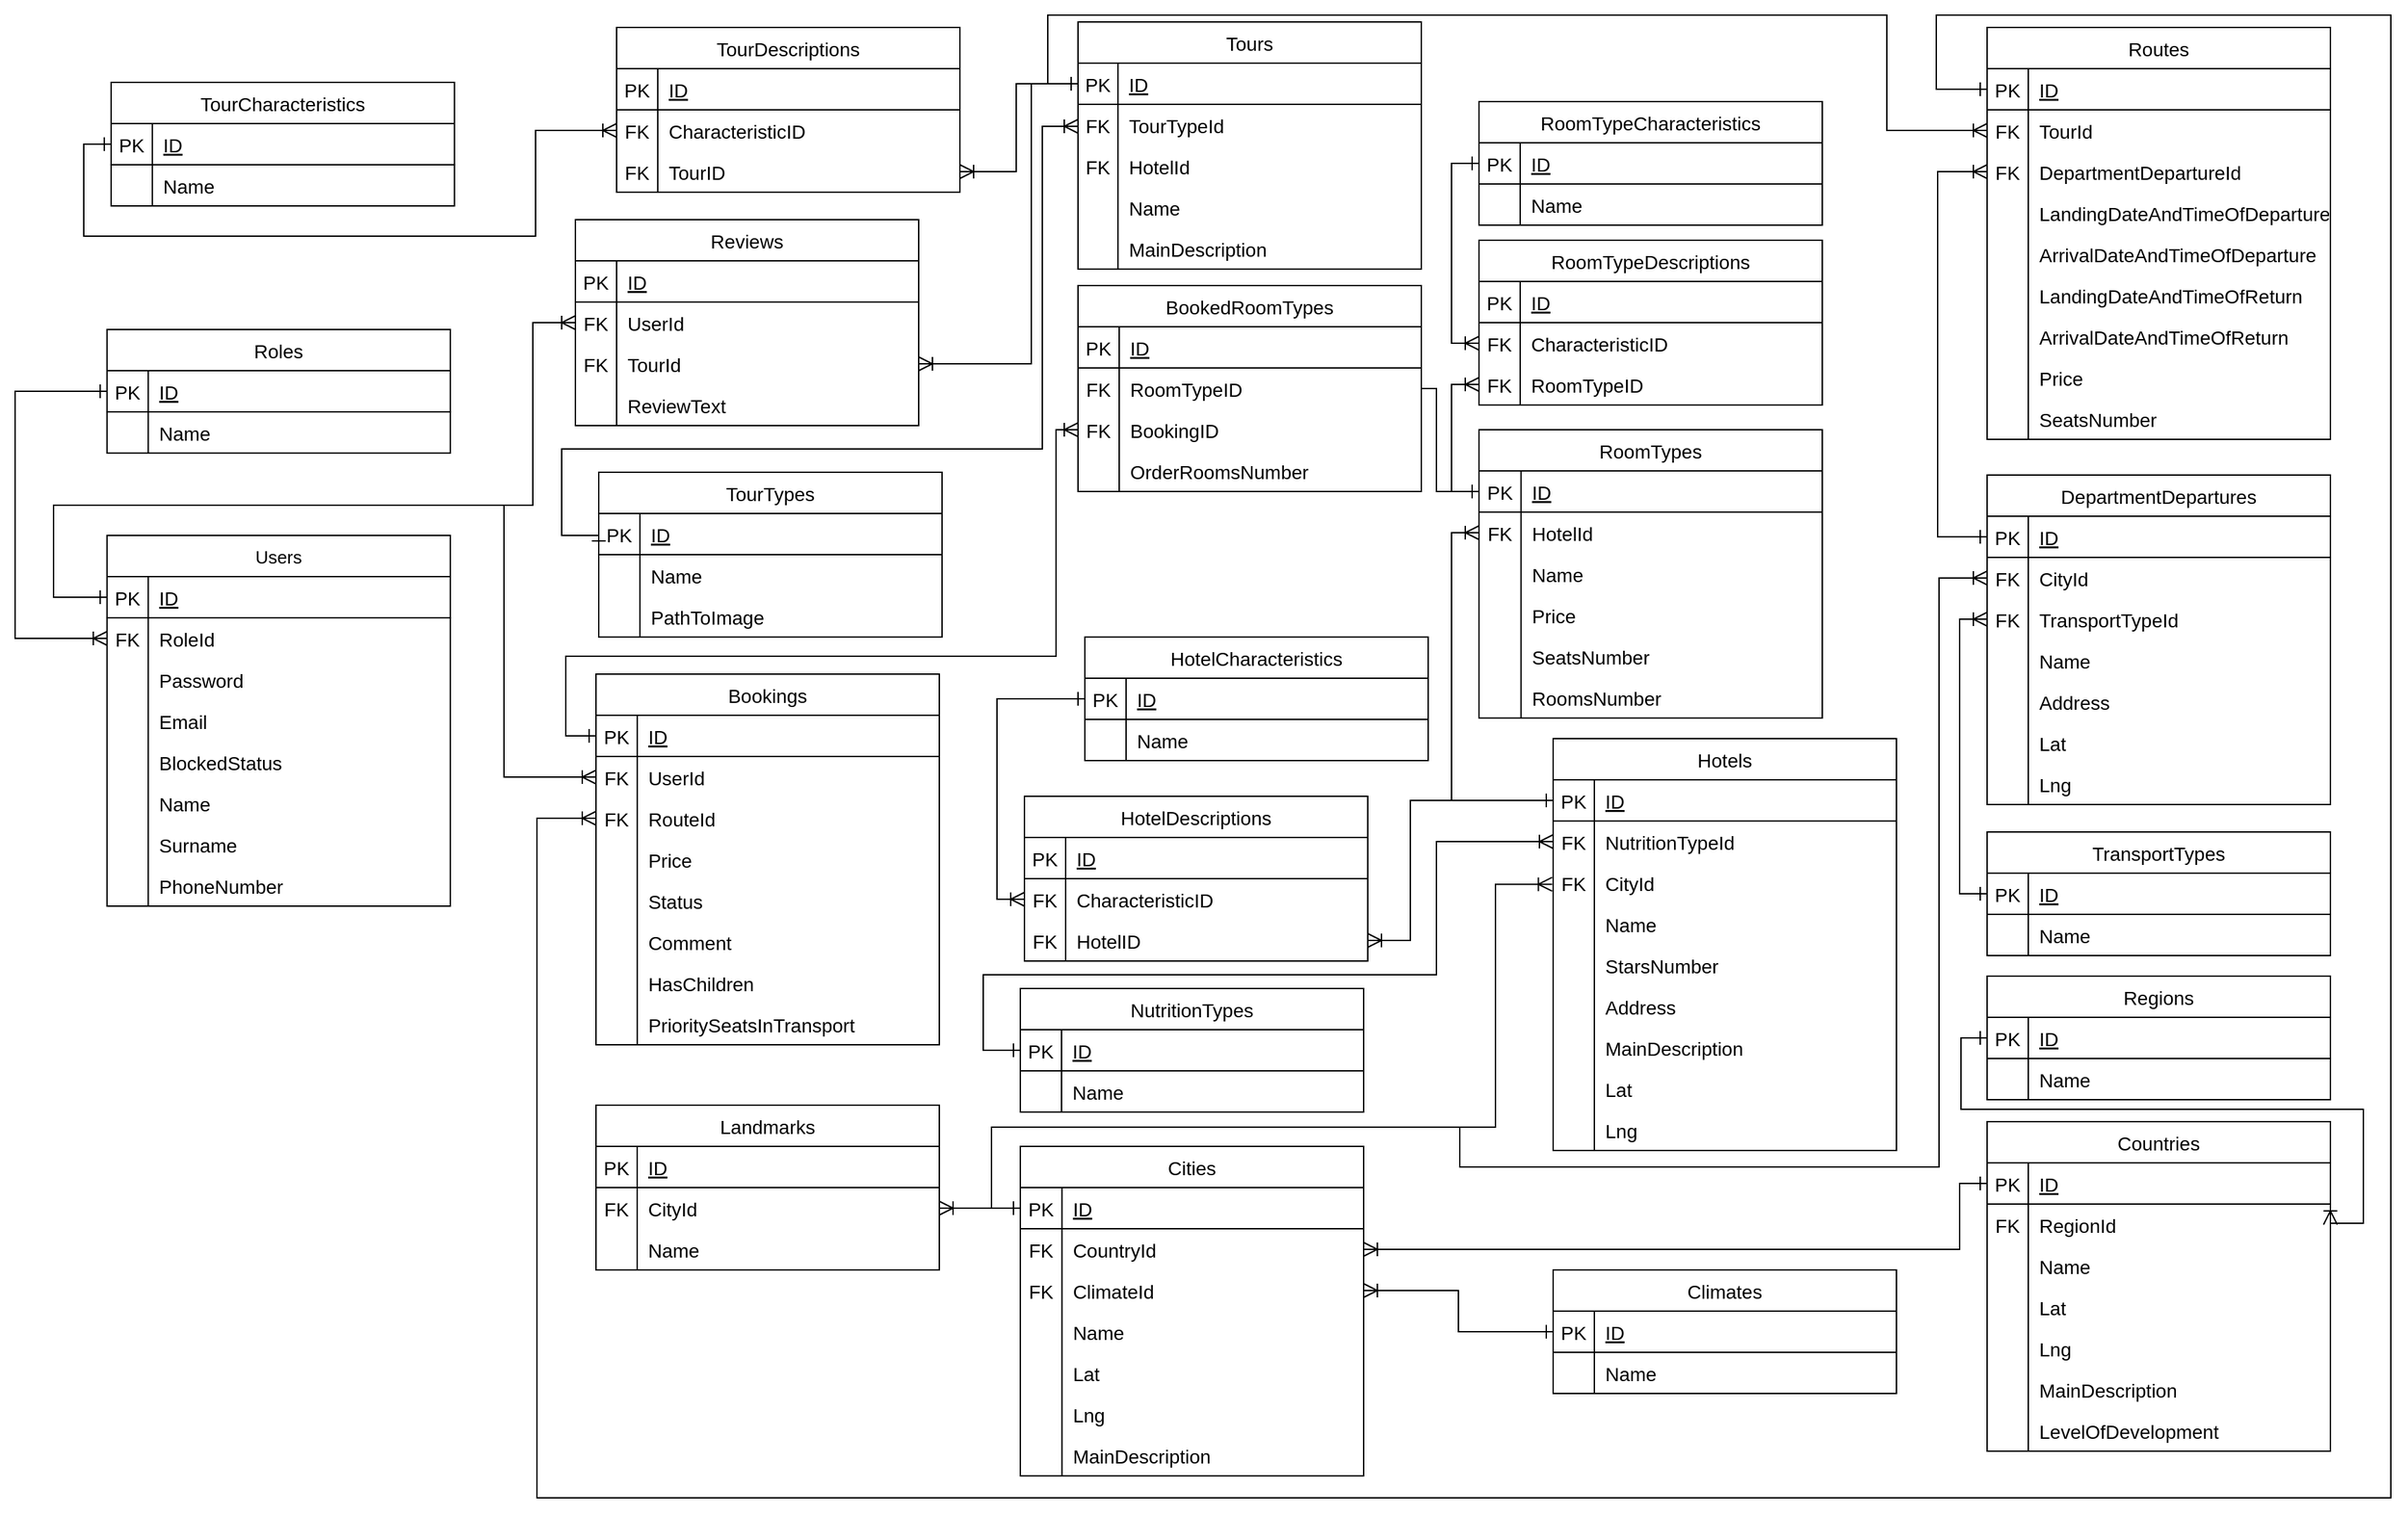 <mxfile version="27.1.1" pages="2">
  <diagram id="R2lEEEUBdFMjLlhIrx00" name="Page-1">
    <mxGraphModel dx="2484" dy="2028" grid="0" gridSize="10" guides="1" tooltips="1" connect="1" arrows="1" fold="1" page="0" pageScale="1" pageWidth="1100" pageHeight="850" math="0" shadow="0" extFonts="Permanent Marker^https://fonts.googleapis.com/css?family=Permanent+Marker">
      <root>
        <mxCell id="0" />
        <mxCell id="1" parent="0" />
        <mxCell id="TY1T0JL2RWbXBVbh2Ho9-1" value="Users" style="shape=table;startSize=30;container=1;collapsible=1;childLayout=tableLayout;fixedRows=1;rowLines=0;fontStyle=0;align=center;resizeLast=1;fontSize=13;spacing=2;" parent="1" vertex="1">
          <mxGeometry x="-265.08" y="-347" width="250" height="270" as="geometry" />
        </mxCell>
        <mxCell id="TY1T0JL2RWbXBVbh2Ho9-2" value="" style="shape=partialRectangle;collapsible=0;dropTarget=0;pointerEvents=0;fillColor=none;points=[[0,0.5],[1,0.5]];portConstraint=eastwest;top=0;left=0;right=0;bottom=1;fontSize=13;fontStyle=0" parent="TY1T0JL2RWbXBVbh2Ho9-1" vertex="1">
          <mxGeometry y="30" width="250" height="30" as="geometry" />
        </mxCell>
        <mxCell id="TY1T0JL2RWbXBVbh2Ho9-3" value="PK" style="shape=partialRectangle;overflow=hidden;connectable=0;fillColor=none;top=0;left=0;bottom=0;right=0;fontStyle=0;fontSize=14;" parent="TY1T0JL2RWbXBVbh2Ho9-2" vertex="1">
          <mxGeometry width="30" height="30" as="geometry">
            <mxRectangle width="30" height="30" as="alternateBounds" />
          </mxGeometry>
        </mxCell>
        <mxCell id="TY1T0JL2RWbXBVbh2Ho9-4" value="ID" style="shape=partialRectangle;overflow=hidden;connectable=0;fillColor=none;top=0;left=0;bottom=0;right=0;align=left;spacingLeft=6;fontStyle=4;fontSize=14;" parent="TY1T0JL2RWbXBVbh2Ho9-2" vertex="1">
          <mxGeometry x="30" width="220" height="30" as="geometry">
            <mxRectangle width="220" height="30" as="alternateBounds" />
          </mxGeometry>
        </mxCell>
        <mxCell id="TY1T0JL2RWbXBVbh2Ho9-24" value="" style="shape=partialRectangle;collapsible=0;dropTarget=0;pointerEvents=0;fillColor=none;points=[[0,0.5],[1,0.5]];portConstraint=eastwest;top=0;left=0;right=0;bottom=0;fontSize=13;fontStyle=0" parent="TY1T0JL2RWbXBVbh2Ho9-1" vertex="1">
          <mxGeometry y="60" width="250" height="30" as="geometry" />
        </mxCell>
        <mxCell id="TY1T0JL2RWbXBVbh2Ho9-25" value="FK" style="shape=partialRectangle;overflow=hidden;connectable=0;fillColor=none;top=0;left=0;bottom=0;right=0;fontSize=14;fontStyle=0" parent="TY1T0JL2RWbXBVbh2Ho9-24" vertex="1">
          <mxGeometry width="30" height="30" as="geometry">
            <mxRectangle width="30" height="30" as="alternateBounds" />
          </mxGeometry>
        </mxCell>
        <mxCell id="TY1T0JL2RWbXBVbh2Ho9-26" value="RoleId" style="shape=partialRectangle;overflow=hidden;connectable=0;fillColor=none;top=0;left=0;bottom=0;right=0;align=left;spacingLeft=6;fontSize=14;fontStyle=0" parent="TY1T0JL2RWbXBVbh2Ho9-24" vertex="1">
          <mxGeometry x="30" width="220" height="30" as="geometry">
            <mxRectangle width="220" height="30" as="alternateBounds" />
          </mxGeometry>
        </mxCell>
        <mxCell id="TY1T0JL2RWbXBVbh2Ho9-5" value="" style="shape=partialRectangle;collapsible=0;dropTarget=0;pointerEvents=0;fillColor=none;points=[[0,0.5],[1,0.5]];portConstraint=eastwest;top=0;left=0;right=0;bottom=0;fontSize=13;fontStyle=0" parent="TY1T0JL2RWbXBVbh2Ho9-1" vertex="1">
          <mxGeometry y="90" width="250" height="30" as="geometry" />
        </mxCell>
        <mxCell id="TY1T0JL2RWbXBVbh2Ho9-6" value="" style="shape=partialRectangle;overflow=hidden;connectable=0;fillColor=none;top=0;left=0;bottom=0;right=0;fontSize=14;fontStyle=0" parent="TY1T0JL2RWbXBVbh2Ho9-5" vertex="1">
          <mxGeometry width="30" height="30" as="geometry">
            <mxRectangle width="30" height="30" as="alternateBounds" />
          </mxGeometry>
        </mxCell>
        <mxCell id="TY1T0JL2RWbXBVbh2Ho9-7" value="Password" style="shape=partialRectangle;overflow=hidden;connectable=0;fillColor=none;top=0;left=0;bottom=0;right=0;align=left;spacingLeft=6;fontSize=14;fontStyle=0" parent="TY1T0JL2RWbXBVbh2Ho9-5" vertex="1">
          <mxGeometry x="30" width="220" height="30" as="geometry">
            <mxRectangle width="220" height="30" as="alternateBounds" />
          </mxGeometry>
        </mxCell>
        <mxCell id="TQ3iEzF1nXxN9szr9kvA-1" value="" style="shape=partialRectangle;collapsible=0;dropTarget=0;pointerEvents=0;fillColor=none;points=[[0,0.5],[1,0.5]];portConstraint=eastwest;top=0;left=0;right=0;bottom=0;fontSize=13;fontStyle=0" parent="TY1T0JL2RWbXBVbh2Ho9-1" vertex="1">
          <mxGeometry y="120" width="250" height="30" as="geometry" />
        </mxCell>
        <mxCell id="TQ3iEzF1nXxN9szr9kvA-2" value="" style="shape=partialRectangle;overflow=hidden;connectable=0;fillColor=none;top=0;left=0;bottom=0;right=0;fontSize=14;fontStyle=0" parent="TQ3iEzF1nXxN9szr9kvA-1" vertex="1">
          <mxGeometry width="30" height="30" as="geometry">
            <mxRectangle width="30" height="30" as="alternateBounds" />
          </mxGeometry>
        </mxCell>
        <mxCell id="TQ3iEzF1nXxN9szr9kvA-3" value="Email" style="shape=partialRectangle;overflow=hidden;connectable=0;fillColor=none;top=0;left=0;bottom=0;right=0;align=left;spacingLeft=6;fontSize=14;fontStyle=0" parent="TQ3iEzF1nXxN9szr9kvA-1" vertex="1">
          <mxGeometry x="30" width="220" height="30" as="geometry">
            <mxRectangle width="220" height="30" as="alternateBounds" />
          </mxGeometry>
        </mxCell>
        <mxCell id="TY1T0JL2RWbXBVbh2Ho9-71" value="" style="shape=partialRectangle;collapsible=0;dropTarget=0;pointerEvents=0;fillColor=none;points=[[0,0.5],[1,0.5]];portConstraint=eastwest;top=0;left=0;right=0;bottom=0;fontSize=13;fontStyle=0" parent="TY1T0JL2RWbXBVbh2Ho9-1" vertex="1">
          <mxGeometry y="150" width="250" height="30" as="geometry" />
        </mxCell>
        <mxCell id="TY1T0JL2RWbXBVbh2Ho9-72" value="" style="shape=partialRectangle;overflow=hidden;connectable=0;fillColor=none;top=0;left=0;bottom=0;right=0;fontSize=14;fontStyle=0" parent="TY1T0JL2RWbXBVbh2Ho9-71" vertex="1">
          <mxGeometry width="30" height="30" as="geometry">
            <mxRectangle width="30" height="30" as="alternateBounds" />
          </mxGeometry>
        </mxCell>
        <mxCell id="TY1T0JL2RWbXBVbh2Ho9-73" value="BlockedStatus" style="shape=partialRectangle;overflow=hidden;connectable=0;fillColor=none;top=0;left=0;bottom=0;right=0;align=left;spacingLeft=6;fontSize=14;fontStyle=0" parent="TY1T0JL2RWbXBVbh2Ho9-71" vertex="1">
          <mxGeometry x="30" width="220" height="30" as="geometry">
            <mxRectangle width="220" height="30" as="alternateBounds" />
          </mxGeometry>
        </mxCell>
        <mxCell id="TY1T0JL2RWbXBVbh2Ho9-74" value="" style="shape=partialRectangle;collapsible=0;dropTarget=0;pointerEvents=0;fillColor=none;points=[[0,0.5],[1,0.5]];portConstraint=eastwest;top=0;left=0;right=0;bottom=0;fontSize=13;fontStyle=0" parent="TY1T0JL2RWbXBVbh2Ho9-1" vertex="1">
          <mxGeometry y="180" width="250" height="30" as="geometry" />
        </mxCell>
        <mxCell id="TY1T0JL2RWbXBVbh2Ho9-75" value="" style="shape=partialRectangle;overflow=hidden;connectable=0;fillColor=none;top=0;left=0;bottom=0;right=0;fontSize=14;fontStyle=0" parent="TY1T0JL2RWbXBVbh2Ho9-74" vertex="1">
          <mxGeometry width="30" height="30" as="geometry">
            <mxRectangle width="30" height="30" as="alternateBounds" />
          </mxGeometry>
        </mxCell>
        <mxCell id="TY1T0JL2RWbXBVbh2Ho9-76" value="Name" style="shape=partialRectangle;overflow=hidden;connectable=0;fillColor=none;top=0;left=0;bottom=0;right=0;align=left;spacingLeft=6;fontSize=14;fontStyle=0" parent="TY1T0JL2RWbXBVbh2Ho9-74" vertex="1">
          <mxGeometry x="30" width="220" height="30" as="geometry">
            <mxRectangle width="220" height="30" as="alternateBounds" />
          </mxGeometry>
        </mxCell>
        <mxCell id="TY1T0JL2RWbXBVbh2Ho9-77" value="" style="shape=partialRectangle;collapsible=0;dropTarget=0;pointerEvents=0;fillColor=none;points=[[0,0.5],[1,0.5]];portConstraint=eastwest;top=0;left=0;right=0;bottom=0;fontSize=13;fontStyle=0" parent="TY1T0JL2RWbXBVbh2Ho9-1" vertex="1">
          <mxGeometry y="210" width="250" height="30" as="geometry" />
        </mxCell>
        <mxCell id="TY1T0JL2RWbXBVbh2Ho9-78" value="" style="shape=partialRectangle;overflow=hidden;connectable=0;fillColor=none;top=0;left=0;bottom=0;right=0;fontSize=14;fontStyle=0" parent="TY1T0JL2RWbXBVbh2Ho9-77" vertex="1">
          <mxGeometry width="30" height="30" as="geometry">
            <mxRectangle width="30" height="30" as="alternateBounds" />
          </mxGeometry>
        </mxCell>
        <mxCell id="TY1T0JL2RWbXBVbh2Ho9-79" value="Surname" style="shape=partialRectangle;overflow=hidden;connectable=0;fillColor=none;top=0;left=0;bottom=0;right=0;align=left;spacingLeft=6;fontSize=14;fontStyle=0" parent="TY1T0JL2RWbXBVbh2Ho9-77" vertex="1">
          <mxGeometry x="30" width="220" height="30" as="geometry">
            <mxRectangle width="220" height="30" as="alternateBounds" />
          </mxGeometry>
        </mxCell>
        <mxCell id="TY1T0JL2RWbXBVbh2Ho9-80" value="" style="shape=partialRectangle;collapsible=0;dropTarget=0;pointerEvents=0;fillColor=none;points=[[0,0.5],[1,0.5]];portConstraint=eastwest;top=0;left=0;right=0;bottom=0;fontSize=13;fontStyle=0" parent="TY1T0JL2RWbXBVbh2Ho9-1" vertex="1">
          <mxGeometry y="240" width="250" height="30" as="geometry" />
        </mxCell>
        <mxCell id="TY1T0JL2RWbXBVbh2Ho9-81" value="" style="shape=partialRectangle;overflow=hidden;connectable=0;fillColor=none;top=0;left=0;bottom=0;right=0;fontSize=14;fontStyle=0" parent="TY1T0JL2RWbXBVbh2Ho9-80" vertex="1">
          <mxGeometry width="30" height="30" as="geometry">
            <mxRectangle width="30" height="30" as="alternateBounds" />
          </mxGeometry>
        </mxCell>
        <mxCell id="TY1T0JL2RWbXBVbh2Ho9-82" value="PhoneNumber" style="shape=partialRectangle;overflow=hidden;connectable=0;fillColor=none;top=0;left=0;bottom=0;right=0;align=left;spacingLeft=6;fontSize=14;fontStyle=0" parent="TY1T0JL2RWbXBVbh2Ho9-80" vertex="1">
          <mxGeometry x="30" width="220" height="30" as="geometry">
            <mxRectangle width="220" height="30" as="alternateBounds" />
          </mxGeometry>
        </mxCell>
        <mxCell id="TY1T0JL2RWbXBVbh2Ho9-83" value="Tours" style="shape=table;startSize=30;container=1;collapsible=1;childLayout=tableLayout;fixedRows=1;rowLines=0;fontStyle=0;align=center;resizeLast=1;fontSize=14;spacing=2;" parent="1" vertex="1">
          <mxGeometry x="442" y="-721" width="250" height="180" as="geometry">
            <mxRectangle x="446" y="-517" width="58" height="30" as="alternateBounds" />
          </mxGeometry>
        </mxCell>
        <mxCell id="TY1T0JL2RWbXBVbh2Ho9-84" value="" style="shape=partialRectangle;collapsible=0;dropTarget=0;pointerEvents=0;fillColor=none;points=[[0,0.5],[1,0.5]];portConstraint=eastwest;top=0;left=0;right=0;bottom=1;fontSize=14;fontStyle=0" parent="TY1T0JL2RWbXBVbh2Ho9-83" vertex="1">
          <mxGeometry y="30" width="250" height="30" as="geometry" />
        </mxCell>
        <mxCell id="TY1T0JL2RWbXBVbh2Ho9-85" value="PK" style="shape=partialRectangle;overflow=hidden;connectable=0;fillColor=none;top=0;left=0;bottom=0;right=0;fontStyle=0;fontSize=14;" parent="TY1T0JL2RWbXBVbh2Ho9-84" vertex="1">
          <mxGeometry width="29.118" height="30" as="geometry">
            <mxRectangle width="29.118" height="30" as="alternateBounds" />
          </mxGeometry>
        </mxCell>
        <mxCell id="TY1T0JL2RWbXBVbh2Ho9-86" value="ID" style="shape=partialRectangle;overflow=hidden;connectable=0;fillColor=none;top=0;left=0;bottom=0;right=0;align=left;spacingLeft=6;fontStyle=4;fontSize=14;" parent="TY1T0JL2RWbXBVbh2Ho9-84" vertex="1">
          <mxGeometry x="29.118" width="220.882" height="30" as="geometry">
            <mxRectangle width="220.882" height="30" as="alternateBounds" />
          </mxGeometry>
        </mxCell>
        <mxCell id="TY1T0JL2RWbXBVbh2Ho9-87" value="" style="shape=partialRectangle;collapsible=0;dropTarget=0;pointerEvents=0;fillColor=none;points=[[0,0.5],[1,0.5]];portConstraint=eastwest;top=0;left=0;right=0;bottom=0;fontSize=14;fontStyle=0" parent="TY1T0JL2RWbXBVbh2Ho9-83" vertex="1">
          <mxGeometry y="60" width="250" height="30" as="geometry" />
        </mxCell>
        <mxCell id="TY1T0JL2RWbXBVbh2Ho9-88" value="FK" style="shape=partialRectangle;overflow=hidden;connectable=0;fillColor=none;top=0;left=0;bottom=0;right=0;fontSize=14;fontStyle=0" parent="TY1T0JL2RWbXBVbh2Ho9-87" vertex="1">
          <mxGeometry width="29.118" height="30" as="geometry">
            <mxRectangle width="29.118" height="30" as="alternateBounds" />
          </mxGeometry>
        </mxCell>
        <mxCell id="TY1T0JL2RWbXBVbh2Ho9-89" value="TourTypeId" style="shape=partialRectangle;overflow=hidden;connectable=0;fillColor=none;top=0;left=0;bottom=0;right=0;align=left;spacingLeft=6;fontSize=14;fontStyle=0" parent="TY1T0JL2RWbXBVbh2Ho9-87" vertex="1">
          <mxGeometry x="29.118" width="220.882" height="30" as="geometry">
            <mxRectangle width="220.882" height="30" as="alternateBounds" />
          </mxGeometry>
        </mxCell>
        <mxCell id="TQ3iEzF1nXxN9szr9kvA-22" value="" style="shape=partialRectangle;collapsible=0;dropTarget=0;pointerEvents=0;fillColor=none;points=[[0,0.5],[1,0.5]];portConstraint=eastwest;top=0;left=0;right=0;bottom=0;fontSize=14;fontStyle=0" parent="TY1T0JL2RWbXBVbh2Ho9-83" vertex="1">
          <mxGeometry y="90" width="250" height="30" as="geometry" />
        </mxCell>
        <mxCell id="TQ3iEzF1nXxN9szr9kvA-23" value="FK" style="shape=partialRectangle;overflow=hidden;connectable=0;fillColor=none;top=0;left=0;bottom=0;right=0;fontSize=14;fontStyle=0" parent="TQ3iEzF1nXxN9szr9kvA-22" vertex="1">
          <mxGeometry width="29.118" height="30" as="geometry">
            <mxRectangle width="29.118" height="30" as="alternateBounds" />
          </mxGeometry>
        </mxCell>
        <mxCell id="TQ3iEzF1nXxN9szr9kvA-24" value="HotelId" style="shape=partialRectangle;overflow=hidden;connectable=0;fillColor=none;top=0;left=0;bottom=0;right=0;align=left;spacingLeft=6;fontSize=14;fontStyle=0" parent="TQ3iEzF1nXxN9szr9kvA-22" vertex="1">
          <mxGeometry x="29.118" width="220.882" height="30" as="geometry">
            <mxRectangle width="220.882" height="30" as="alternateBounds" />
          </mxGeometry>
        </mxCell>
        <mxCell id="TY1T0JL2RWbXBVbh2Ho9-93" value="" style="shape=partialRectangle;collapsible=0;dropTarget=0;pointerEvents=0;fillColor=none;points=[[0,0.5],[1,0.5]];portConstraint=eastwest;top=0;left=0;right=0;bottom=0;fontSize=14;fontStyle=0" parent="TY1T0JL2RWbXBVbh2Ho9-83" vertex="1">
          <mxGeometry y="120" width="250" height="30" as="geometry" />
        </mxCell>
        <mxCell id="TY1T0JL2RWbXBVbh2Ho9-94" value="" style="shape=partialRectangle;overflow=hidden;connectable=0;fillColor=none;top=0;left=0;bottom=0;right=0;fontSize=14;fontStyle=0" parent="TY1T0JL2RWbXBVbh2Ho9-93" vertex="1">
          <mxGeometry width="29.118" height="30" as="geometry">
            <mxRectangle width="29.118" height="30" as="alternateBounds" />
          </mxGeometry>
        </mxCell>
        <mxCell id="TY1T0JL2RWbXBVbh2Ho9-95" value="Name" style="shape=partialRectangle;overflow=hidden;connectable=0;fillColor=none;top=0;left=0;bottom=0;right=0;align=left;spacingLeft=6;fontSize=14;fontStyle=0" parent="TY1T0JL2RWbXBVbh2Ho9-93" vertex="1">
          <mxGeometry x="29.118" width="220.882" height="30" as="geometry">
            <mxRectangle width="220.882" height="30" as="alternateBounds" />
          </mxGeometry>
        </mxCell>
        <mxCell id="TQ3iEzF1nXxN9szr9kvA-25" value="" style="shape=partialRectangle;collapsible=0;dropTarget=0;pointerEvents=0;fillColor=none;points=[[0,0.5],[1,0.5]];portConstraint=eastwest;top=0;left=0;right=0;bottom=0;fontSize=14;fontStyle=0" parent="TY1T0JL2RWbXBVbh2Ho9-83" vertex="1">
          <mxGeometry y="150" width="250" height="30" as="geometry" />
        </mxCell>
        <mxCell id="TQ3iEzF1nXxN9szr9kvA-26" value="" style="shape=partialRectangle;overflow=hidden;connectable=0;fillColor=none;top=0;left=0;bottom=0;right=0;fontSize=14;fontStyle=0" parent="TQ3iEzF1nXxN9szr9kvA-25" vertex="1">
          <mxGeometry width="29.118" height="30" as="geometry">
            <mxRectangle width="29.118" height="30" as="alternateBounds" />
          </mxGeometry>
        </mxCell>
        <mxCell id="TQ3iEzF1nXxN9szr9kvA-27" value="MainDescription" style="shape=partialRectangle;overflow=hidden;connectable=0;fillColor=none;top=0;left=0;bottom=0;right=0;align=left;spacingLeft=6;fontSize=14;fontStyle=0" parent="TQ3iEzF1nXxN9szr9kvA-25" vertex="1">
          <mxGeometry x="29.118" width="220.882" height="30" as="geometry">
            <mxRectangle width="220.882" height="30" as="alternateBounds" />
          </mxGeometry>
        </mxCell>
        <mxCell id="TY1T0JL2RWbXBVbh2Ho9-108" value="Bookings" style="shape=table;startSize=30;container=1;collapsible=1;childLayout=tableLayout;fixedRows=1;rowLines=0;fontStyle=0;align=center;resizeLast=1;fontSize=14;spacing=2;" parent="1" vertex="1">
          <mxGeometry x="91" y="-246" width="250" height="270" as="geometry" />
        </mxCell>
        <mxCell id="TY1T0JL2RWbXBVbh2Ho9-109" value="" style="shape=partialRectangle;collapsible=0;dropTarget=0;pointerEvents=0;fillColor=none;points=[[0,0.5],[1,0.5]];portConstraint=eastwest;top=0;left=0;right=0;bottom=1;fontSize=14;fontStyle=0" parent="TY1T0JL2RWbXBVbh2Ho9-108" vertex="1">
          <mxGeometry y="30" width="250" height="30" as="geometry" />
        </mxCell>
        <mxCell id="TY1T0JL2RWbXBVbh2Ho9-110" value="PK" style="shape=partialRectangle;overflow=hidden;connectable=0;fillColor=none;top=0;left=0;bottom=0;right=0;fontStyle=0;fontSize=14;" parent="TY1T0JL2RWbXBVbh2Ho9-109" vertex="1">
          <mxGeometry width="30.069" height="30" as="geometry">
            <mxRectangle width="30.069" height="30" as="alternateBounds" />
          </mxGeometry>
        </mxCell>
        <mxCell id="TY1T0JL2RWbXBVbh2Ho9-111" value="ID" style="shape=partialRectangle;overflow=hidden;connectable=0;fillColor=none;top=0;left=0;bottom=0;right=0;align=left;spacingLeft=6;fontStyle=4;fontSize=14;" parent="TY1T0JL2RWbXBVbh2Ho9-109" vertex="1">
          <mxGeometry x="30.069" width="219.931" height="30" as="geometry">
            <mxRectangle width="219.931" height="30" as="alternateBounds" />
          </mxGeometry>
        </mxCell>
        <mxCell id="TY1T0JL2RWbXBVbh2Ho9-112" value="" style="shape=partialRectangle;collapsible=0;dropTarget=0;pointerEvents=0;fillColor=none;points=[[0,0.5],[1,0.5]];portConstraint=eastwest;top=0;left=0;right=0;bottom=0;fontSize=14;fontStyle=0" parent="TY1T0JL2RWbXBVbh2Ho9-108" vertex="1">
          <mxGeometry y="60" width="250" height="30" as="geometry" />
        </mxCell>
        <mxCell id="TY1T0JL2RWbXBVbh2Ho9-113" value="FK" style="shape=partialRectangle;overflow=hidden;connectable=0;fillColor=none;top=0;left=0;bottom=0;right=0;fontSize=14;fontStyle=0" parent="TY1T0JL2RWbXBVbh2Ho9-112" vertex="1">
          <mxGeometry width="30.069" height="30" as="geometry">
            <mxRectangle width="30.069" height="30" as="alternateBounds" />
          </mxGeometry>
        </mxCell>
        <mxCell id="TY1T0JL2RWbXBVbh2Ho9-114" value="UserId" style="shape=partialRectangle;overflow=hidden;connectable=0;fillColor=none;top=0;left=0;bottom=0;right=0;align=left;spacingLeft=6;fontSize=14;fontStyle=0" parent="TY1T0JL2RWbXBVbh2Ho9-112" vertex="1">
          <mxGeometry x="30.069" width="219.931" height="30" as="geometry">
            <mxRectangle width="219.931" height="30" as="alternateBounds" />
          </mxGeometry>
        </mxCell>
        <mxCell id="TY1T0JL2RWbXBVbh2Ho9-115" value="" style="shape=partialRectangle;collapsible=0;dropTarget=0;pointerEvents=0;fillColor=none;points=[[0,0.5],[1,0.5]];portConstraint=eastwest;top=0;left=0;right=0;bottom=0;fontSize=14;fontStyle=0" parent="TY1T0JL2RWbXBVbh2Ho9-108" vertex="1">
          <mxGeometry y="90" width="250" height="30" as="geometry" />
        </mxCell>
        <mxCell id="TY1T0JL2RWbXBVbh2Ho9-116" value="FK" style="shape=partialRectangle;overflow=hidden;connectable=0;fillColor=none;top=0;left=0;bottom=0;right=0;fontSize=14;fontStyle=0" parent="TY1T0JL2RWbXBVbh2Ho9-115" vertex="1">
          <mxGeometry width="30.069" height="30" as="geometry">
            <mxRectangle width="30.069" height="30" as="alternateBounds" />
          </mxGeometry>
        </mxCell>
        <mxCell id="TY1T0JL2RWbXBVbh2Ho9-117" value="RouteId" style="shape=partialRectangle;overflow=hidden;connectable=0;fillColor=none;top=0;left=0;bottom=0;right=0;align=left;spacingLeft=6;fontSize=14;fontStyle=0" parent="TY1T0JL2RWbXBVbh2Ho9-115" vertex="1">
          <mxGeometry x="30.069" width="219.931" height="30" as="geometry">
            <mxRectangle width="219.931" height="30" as="alternateBounds" />
          </mxGeometry>
        </mxCell>
        <mxCell id="CeoSVahRU628ZsRBta8_-180" value="" style="shape=partialRectangle;collapsible=0;dropTarget=0;pointerEvents=0;fillColor=none;points=[[0,0.5],[1,0.5]];portConstraint=eastwest;top=0;left=0;right=0;bottom=0;fontSize=14;fontStyle=0" parent="TY1T0JL2RWbXBVbh2Ho9-108" vertex="1">
          <mxGeometry y="120" width="250" height="30" as="geometry" />
        </mxCell>
        <mxCell id="CeoSVahRU628ZsRBta8_-181" value="" style="shape=partialRectangle;overflow=hidden;connectable=0;fillColor=none;top=0;left=0;bottom=0;right=0;fontSize=14;fontStyle=0" parent="CeoSVahRU628ZsRBta8_-180" vertex="1">
          <mxGeometry width="30.069" height="30" as="geometry">
            <mxRectangle width="30.069" height="30" as="alternateBounds" />
          </mxGeometry>
        </mxCell>
        <mxCell id="CeoSVahRU628ZsRBta8_-182" value="Price" style="shape=partialRectangle;overflow=hidden;connectable=0;fillColor=none;top=0;left=0;bottom=0;right=0;align=left;spacingLeft=6;fontSize=14;fontStyle=0" parent="CeoSVahRU628ZsRBta8_-180" vertex="1">
          <mxGeometry x="30.069" width="219.931" height="30" as="geometry">
            <mxRectangle width="219.931" height="30" as="alternateBounds" />
          </mxGeometry>
        </mxCell>
        <mxCell id="CeoSVahRU628ZsRBta8_-183" value="" style="shape=partialRectangle;collapsible=0;dropTarget=0;pointerEvents=0;fillColor=none;points=[[0,0.5],[1,0.5]];portConstraint=eastwest;top=0;left=0;right=0;bottom=0;fontSize=14;fontStyle=0" parent="TY1T0JL2RWbXBVbh2Ho9-108" vertex="1">
          <mxGeometry y="150" width="250" height="30" as="geometry" />
        </mxCell>
        <mxCell id="CeoSVahRU628ZsRBta8_-184" value="" style="shape=partialRectangle;overflow=hidden;connectable=0;fillColor=none;top=0;left=0;bottom=0;right=0;fontSize=14;fontStyle=0" parent="CeoSVahRU628ZsRBta8_-183" vertex="1">
          <mxGeometry width="30.069" height="30" as="geometry">
            <mxRectangle width="30.069" height="30" as="alternateBounds" />
          </mxGeometry>
        </mxCell>
        <mxCell id="CeoSVahRU628ZsRBta8_-185" value="Status" style="shape=partialRectangle;overflow=hidden;connectable=0;fillColor=none;top=0;left=0;bottom=0;right=0;align=left;spacingLeft=6;fontSize=14;fontStyle=0" parent="CeoSVahRU628ZsRBta8_-183" vertex="1">
          <mxGeometry x="30.069" width="219.931" height="30" as="geometry">
            <mxRectangle width="219.931" height="30" as="alternateBounds" />
          </mxGeometry>
        </mxCell>
        <mxCell id="CeoSVahRU628ZsRBta8_-186" value="" style="shape=partialRectangle;collapsible=0;dropTarget=0;pointerEvents=0;fillColor=none;points=[[0,0.5],[1,0.5]];portConstraint=eastwest;top=0;left=0;right=0;bottom=0;fontSize=14;fontStyle=0" parent="TY1T0JL2RWbXBVbh2Ho9-108" vertex="1">
          <mxGeometry y="180" width="250" height="30" as="geometry" />
        </mxCell>
        <mxCell id="CeoSVahRU628ZsRBta8_-187" value="" style="shape=partialRectangle;overflow=hidden;connectable=0;fillColor=none;top=0;left=0;bottom=0;right=0;fontSize=14;fontStyle=0" parent="CeoSVahRU628ZsRBta8_-186" vertex="1">
          <mxGeometry width="30.069" height="30" as="geometry">
            <mxRectangle width="30.069" height="30" as="alternateBounds" />
          </mxGeometry>
        </mxCell>
        <mxCell id="CeoSVahRU628ZsRBta8_-188" value="Comment" style="shape=partialRectangle;overflow=hidden;connectable=0;fillColor=none;top=0;left=0;bottom=0;right=0;align=left;spacingLeft=6;fontSize=14;fontStyle=0" parent="CeoSVahRU628ZsRBta8_-186" vertex="1">
          <mxGeometry x="30.069" width="219.931" height="30" as="geometry">
            <mxRectangle width="219.931" height="30" as="alternateBounds" />
          </mxGeometry>
        </mxCell>
        <mxCell id="CeoSVahRU628ZsRBta8_-189" value="" style="shape=partialRectangle;collapsible=0;dropTarget=0;pointerEvents=0;fillColor=none;points=[[0,0.5],[1,0.5]];portConstraint=eastwest;top=0;left=0;right=0;bottom=0;fontSize=14;fontStyle=0" parent="TY1T0JL2RWbXBVbh2Ho9-108" vertex="1">
          <mxGeometry y="210" width="250" height="30" as="geometry" />
        </mxCell>
        <mxCell id="CeoSVahRU628ZsRBta8_-190" value="" style="shape=partialRectangle;overflow=hidden;connectable=0;fillColor=none;top=0;left=0;bottom=0;right=0;fontSize=14;fontStyle=0" parent="CeoSVahRU628ZsRBta8_-189" vertex="1">
          <mxGeometry width="30.069" height="30" as="geometry">
            <mxRectangle width="30.069" height="30" as="alternateBounds" />
          </mxGeometry>
        </mxCell>
        <mxCell id="CeoSVahRU628ZsRBta8_-191" value="HasChildren" style="shape=partialRectangle;overflow=hidden;connectable=0;fillColor=none;top=0;left=0;bottom=0;right=0;align=left;spacingLeft=6;fontSize=14;fontStyle=0" parent="CeoSVahRU628ZsRBta8_-189" vertex="1">
          <mxGeometry x="30.069" width="219.931" height="30" as="geometry">
            <mxRectangle width="219.931" height="30" as="alternateBounds" />
          </mxGeometry>
        </mxCell>
        <mxCell id="TY1T0JL2RWbXBVbh2Ho9-118" value="" style="shape=partialRectangle;collapsible=0;dropTarget=0;pointerEvents=0;fillColor=none;points=[[0,0.5],[1,0.5]];portConstraint=eastwest;top=0;left=0;right=0;bottom=0;fontSize=14;fontStyle=0" parent="TY1T0JL2RWbXBVbh2Ho9-108" vertex="1">
          <mxGeometry y="240" width="250" height="30" as="geometry" />
        </mxCell>
        <mxCell id="TY1T0JL2RWbXBVbh2Ho9-119" value="" style="shape=partialRectangle;overflow=hidden;connectable=0;fillColor=none;top=0;left=0;bottom=0;right=0;fontSize=14;fontStyle=0" parent="TY1T0JL2RWbXBVbh2Ho9-118" vertex="1">
          <mxGeometry width="30.069" height="30" as="geometry">
            <mxRectangle width="30.069" height="30" as="alternateBounds" />
          </mxGeometry>
        </mxCell>
        <mxCell id="TY1T0JL2RWbXBVbh2Ho9-120" value="PrioritySeatsInTransport" style="shape=partialRectangle;overflow=hidden;connectable=0;fillColor=none;top=0;left=0;bottom=0;right=0;align=left;spacingLeft=6;fontSize=14;fontStyle=0" parent="TY1T0JL2RWbXBVbh2Ho9-118" vertex="1">
          <mxGeometry x="30.069" width="219.931" height="30" as="geometry">
            <mxRectangle width="219.931" height="30" as="alternateBounds" />
          </mxGeometry>
        </mxCell>
        <mxCell id="TY1T0JL2RWbXBVbh2Ho9-130" value="TourTypes" style="shape=table;startSize=30;container=1;collapsible=1;childLayout=tableLayout;fixedRows=1;rowLines=0;fontStyle=0;align=center;resizeLast=1;fontSize=14;spacing=2;" parent="1" vertex="1">
          <mxGeometry x="93" y="-393" width="250" height="120" as="geometry" />
        </mxCell>
        <mxCell id="TY1T0JL2RWbXBVbh2Ho9-131" value="" style="shape=partialRectangle;collapsible=0;dropTarget=0;pointerEvents=0;fillColor=none;points=[[0,0.5],[1,0.5]];portConstraint=eastwest;top=0;left=0;right=0;bottom=1;fontSize=14;fontStyle=0" parent="TY1T0JL2RWbXBVbh2Ho9-130" vertex="1">
          <mxGeometry y="30" width="250" height="30" as="geometry" />
        </mxCell>
        <mxCell id="TY1T0JL2RWbXBVbh2Ho9-132" value="PK" style="shape=partialRectangle;overflow=hidden;connectable=0;fillColor=none;top=0;left=0;bottom=0;right=0;fontStyle=0;fontSize=14;" parent="TY1T0JL2RWbXBVbh2Ho9-131" vertex="1">
          <mxGeometry width="30" height="30" as="geometry">
            <mxRectangle width="30" height="30" as="alternateBounds" />
          </mxGeometry>
        </mxCell>
        <mxCell id="TY1T0JL2RWbXBVbh2Ho9-133" value="ID" style="shape=partialRectangle;overflow=hidden;connectable=0;fillColor=none;top=0;left=0;bottom=0;right=0;align=left;spacingLeft=6;fontStyle=4;fontSize=14;" parent="TY1T0JL2RWbXBVbh2Ho9-131" vertex="1">
          <mxGeometry x="30" width="220" height="30" as="geometry">
            <mxRectangle width="220" height="30" as="alternateBounds" />
          </mxGeometry>
        </mxCell>
        <mxCell id="TQ3iEzF1nXxN9szr9kvA-4" value="" style="shape=partialRectangle;collapsible=0;dropTarget=0;pointerEvents=0;fillColor=none;points=[[0,0.5],[1,0.5]];portConstraint=eastwest;top=0;left=0;right=0;bottom=0;fontSize=14;fontStyle=0" parent="TY1T0JL2RWbXBVbh2Ho9-130" vertex="1">
          <mxGeometry y="60" width="250" height="30" as="geometry" />
        </mxCell>
        <mxCell id="TQ3iEzF1nXxN9szr9kvA-5" value="" style="shape=partialRectangle;overflow=hidden;connectable=0;fillColor=none;top=0;left=0;bottom=0;right=0;fontSize=14;fontStyle=0" parent="TQ3iEzF1nXxN9szr9kvA-4" vertex="1">
          <mxGeometry width="30" height="30" as="geometry">
            <mxRectangle width="30" height="30" as="alternateBounds" />
          </mxGeometry>
        </mxCell>
        <mxCell id="TQ3iEzF1nXxN9szr9kvA-6" value="Name" style="shape=partialRectangle;overflow=hidden;connectable=0;fillColor=none;top=0;left=0;bottom=0;right=0;align=left;spacingLeft=6;fontSize=14;fontStyle=0" parent="TQ3iEzF1nXxN9szr9kvA-4" vertex="1">
          <mxGeometry x="30" width="220" height="30" as="geometry">
            <mxRectangle width="220" height="30" as="alternateBounds" />
          </mxGeometry>
        </mxCell>
        <mxCell id="TY1T0JL2RWbXBVbh2Ho9-134" value="" style="shape=partialRectangle;collapsible=0;dropTarget=0;pointerEvents=0;fillColor=none;points=[[0,0.5],[1,0.5]];portConstraint=eastwest;top=0;left=0;right=0;bottom=0;fontSize=14;fontStyle=0" parent="TY1T0JL2RWbXBVbh2Ho9-130" vertex="1">
          <mxGeometry y="90" width="250" height="30" as="geometry" />
        </mxCell>
        <mxCell id="TY1T0JL2RWbXBVbh2Ho9-135" value="" style="shape=partialRectangle;overflow=hidden;connectable=0;fillColor=none;top=0;left=0;bottom=0;right=0;fontSize=14;fontStyle=0" parent="TY1T0JL2RWbXBVbh2Ho9-134" vertex="1">
          <mxGeometry width="30" height="30" as="geometry">
            <mxRectangle width="30" height="30" as="alternateBounds" />
          </mxGeometry>
        </mxCell>
        <mxCell id="TY1T0JL2RWbXBVbh2Ho9-136" value="PathToImage" style="shape=partialRectangle;overflow=hidden;connectable=0;fillColor=none;top=0;left=0;bottom=0;right=0;align=left;spacingLeft=6;fontSize=14;fontStyle=0" parent="TY1T0JL2RWbXBVbh2Ho9-134" vertex="1">
          <mxGeometry x="30" width="220" height="30" as="geometry">
            <mxRectangle width="220" height="30" as="alternateBounds" />
          </mxGeometry>
        </mxCell>
        <mxCell id="TY1T0JL2RWbXBVbh2Ho9-146" value="TourCharacteristics" style="shape=table;startSize=30;container=1;collapsible=1;childLayout=tableLayout;fixedRows=1;rowLines=0;fontStyle=0;align=center;resizeLast=1;fontSize=14;spacing=2;" parent="1" vertex="1">
          <mxGeometry x="-262.08" y="-677" width="250" height="90" as="geometry" />
        </mxCell>
        <mxCell id="TY1T0JL2RWbXBVbh2Ho9-147" value="" style="shape=partialRectangle;collapsible=0;dropTarget=0;pointerEvents=0;fillColor=none;points=[[0,0.5],[1,0.5]];portConstraint=eastwest;top=0;left=0;right=0;bottom=1;fontSize=14;fontStyle=0" parent="TY1T0JL2RWbXBVbh2Ho9-146" vertex="1">
          <mxGeometry y="30" width="250" height="30" as="geometry" />
        </mxCell>
        <mxCell id="TY1T0JL2RWbXBVbh2Ho9-148" value="PK" style="shape=partialRectangle;overflow=hidden;connectable=0;fillColor=none;top=0;left=0;bottom=0;right=0;fontStyle=0;fontSize=14;" parent="TY1T0JL2RWbXBVbh2Ho9-147" vertex="1">
          <mxGeometry width="30" height="30" as="geometry">
            <mxRectangle width="30" height="30" as="alternateBounds" />
          </mxGeometry>
        </mxCell>
        <mxCell id="TY1T0JL2RWbXBVbh2Ho9-149" value="ID" style="shape=partialRectangle;overflow=hidden;connectable=0;fillColor=none;top=0;left=0;bottom=0;right=0;align=left;spacingLeft=6;fontStyle=4;fontSize=14;" parent="TY1T0JL2RWbXBVbh2Ho9-147" vertex="1">
          <mxGeometry x="30" width="220" height="30" as="geometry">
            <mxRectangle width="220" height="30" as="alternateBounds" />
          </mxGeometry>
        </mxCell>
        <mxCell id="TY1T0JL2RWbXBVbh2Ho9-153" value="" style="shape=partialRectangle;collapsible=0;dropTarget=0;pointerEvents=0;fillColor=none;points=[[0,0.5],[1,0.5]];portConstraint=eastwest;top=0;left=0;right=0;bottom=0;fontSize=14;fontStyle=0" parent="TY1T0JL2RWbXBVbh2Ho9-146" vertex="1">
          <mxGeometry y="60" width="250" height="30" as="geometry" />
        </mxCell>
        <mxCell id="TY1T0JL2RWbXBVbh2Ho9-154" value="" style="shape=partialRectangle;overflow=hidden;connectable=0;fillColor=none;top=0;left=0;bottom=0;right=0;fontSize=14;fontStyle=0" parent="TY1T0JL2RWbXBVbh2Ho9-153" vertex="1">
          <mxGeometry width="30" height="30" as="geometry">
            <mxRectangle width="30" height="30" as="alternateBounds" />
          </mxGeometry>
        </mxCell>
        <mxCell id="TY1T0JL2RWbXBVbh2Ho9-155" value="Name" style="shape=partialRectangle;overflow=hidden;connectable=0;fillColor=none;top=0;left=0;bottom=0;right=0;align=left;spacingLeft=6;fontSize=14;fontStyle=0" parent="TY1T0JL2RWbXBVbh2Ho9-153" vertex="1">
          <mxGeometry x="30" width="220" height="30" as="geometry">
            <mxRectangle width="220" height="30" as="alternateBounds" />
          </mxGeometry>
        </mxCell>
        <mxCell id="TY1T0JL2RWbXBVbh2Ho9-156" value="TourDescriptions" style="shape=table;startSize=30;container=1;collapsible=1;childLayout=tableLayout;fixedRows=1;rowLines=0;fontStyle=0;align=center;resizeLast=1;fontSize=14;spacing=2;" parent="1" vertex="1">
          <mxGeometry x="106" y="-717" width="250" height="120" as="geometry" />
        </mxCell>
        <mxCell id="TY1T0JL2RWbXBVbh2Ho9-157" value="" style="shape=partialRectangle;collapsible=0;dropTarget=0;pointerEvents=0;fillColor=none;points=[[0,0.5],[1,0.5]];portConstraint=eastwest;top=0;left=0;right=0;bottom=1;fontSize=14;fontStyle=0" parent="TY1T0JL2RWbXBVbh2Ho9-156" vertex="1">
          <mxGeometry y="30" width="250" height="30" as="geometry" />
        </mxCell>
        <mxCell id="TY1T0JL2RWbXBVbh2Ho9-158" value="PK" style="shape=partialRectangle;overflow=hidden;connectable=0;fillColor=none;top=0;left=0;bottom=0;right=0;fontStyle=0;fontSize=14;" parent="TY1T0JL2RWbXBVbh2Ho9-157" vertex="1">
          <mxGeometry width="30" height="30" as="geometry">
            <mxRectangle width="30" height="30" as="alternateBounds" />
          </mxGeometry>
        </mxCell>
        <mxCell id="TY1T0JL2RWbXBVbh2Ho9-159" value="ID" style="shape=partialRectangle;overflow=hidden;connectable=0;fillColor=none;top=0;left=0;bottom=0;right=0;align=left;spacingLeft=6;fontStyle=4;fontSize=14;" parent="TY1T0JL2RWbXBVbh2Ho9-157" vertex="1">
          <mxGeometry x="30" width="220" height="30" as="geometry">
            <mxRectangle width="220" height="30" as="alternateBounds" />
          </mxGeometry>
        </mxCell>
        <mxCell id="TY1T0JL2RWbXBVbh2Ho9-160" value="" style="shape=partialRectangle;collapsible=0;dropTarget=0;pointerEvents=0;fillColor=none;points=[[0,0.5],[1,0.5]];portConstraint=eastwest;top=0;left=0;right=0;bottom=0;fontSize=14;fontStyle=0" parent="TY1T0JL2RWbXBVbh2Ho9-156" vertex="1">
          <mxGeometry y="60" width="250" height="30" as="geometry" />
        </mxCell>
        <mxCell id="TY1T0JL2RWbXBVbh2Ho9-161" value="FK" style="shape=partialRectangle;overflow=hidden;connectable=0;fillColor=none;top=0;left=0;bottom=0;right=0;fontSize=14;fontStyle=0" parent="TY1T0JL2RWbXBVbh2Ho9-160" vertex="1">
          <mxGeometry width="30" height="30" as="geometry">
            <mxRectangle width="30" height="30" as="alternateBounds" />
          </mxGeometry>
        </mxCell>
        <mxCell id="TY1T0JL2RWbXBVbh2Ho9-162" value="CharacteristicID" style="shape=partialRectangle;overflow=hidden;connectable=0;fillColor=none;top=0;left=0;bottom=0;right=0;align=left;spacingLeft=6;fontSize=14;fontStyle=0" parent="TY1T0JL2RWbXBVbh2Ho9-160" vertex="1">
          <mxGeometry x="30" width="220" height="30" as="geometry">
            <mxRectangle width="220" height="30" as="alternateBounds" />
          </mxGeometry>
        </mxCell>
        <mxCell id="TY1T0JL2RWbXBVbh2Ho9-166" value="" style="shape=partialRectangle;collapsible=0;dropTarget=0;pointerEvents=0;fillColor=none;points=[[0,0.5],[1,0.5]];portConstraint=eastwest;top=0;left=0;right=0;bottom=0;fontSize=14;fontStyle=0" parent="TY1T0JL2RWbXBVbh2Ho9-156" vertex="1">
          <mxGeometry y="90" width="250" height="30" as="geometry" />
        </mxCell>
        <mxCell id="TY1T0JL2RWbXBVbh2Ho9-167" value="FK" style="shape=partialRectangle;overflow=hidden;connectable=0;fillColor=none;top=0;left=0;bottom=0;right=0;fontSize=14;fontStyle=0" parent="TY1T0JL2RWbXBVbh2Ho9-166" vertex="1">
          <mxGeometry width="30" height="30" as="geometry">
            <mxRectangle width="30" height="30" as="alternateBounds" />
          </mxGeometry>
        </mxCell>
        <mxCell id="TY1T0JL2RWbXBVbh2Ho9-168" value="TourID" style="shape=partialRectangle;overflow=hidden;connectable=0;fillColor=none;top=0;left=0;bottom=0;right=0;align=left;spacingLeft=6;fontSize=14;fontStyle=0" parent="TY1T0JL2RWbXBVbh2Ho9-166" vertex="1">
          <mxGeometry x="30" width="220" height="30" as="geometry">
            <mxRectangle width="220" height="30" as="alternateBounds" />
          </mxGeometry>
        </mxCell>
        <mxCell id="lTmND7Rva51dCuOtluGX-3" style="edgeStyle=orthogonalEdgeStyle;rounded=0;orthogonalLoop=1;jettySize=auto;html=1;fontSize=14;startSize=8;endSize=8;endArrow=ERone;endFill=0;startArrow=ERoneToMany;startFill=0;entryX=0;entryY=0.5;entryDx=0;entryDy=0;fontStyle=0" parent="1" target="TY1T0JL2RWbXBVbh2Ho9-131" edge="1">
          <mxGeometry relative="1" as="geometry">
            <Array as="points">
              <mxPoint x="416" y="-645" />
              <mxPoint x="416" y="-410" />
              <mxPoint x="66" y="-410" />
              <mxPoint x="66" y="-347" />
              <mxPoint x="93" y="-347" />
            </Array>
            <mxPoint x="442" y="-645" as="sourcePoint" />
            <mxPoint x="358" y="-337" as="targetPoint" />
          </mxGeometry>
        </mxCell>
        <mxCell id="lTmND7Rva51dCuOtluGX-20" style="edgeStyle=orthogonalEdgeStyle;rounded=0;orthogonalLoop=1;jettySize=auto;html=1;exitX=0;exitY=0.5;exitDx=0;exitDy=0;entryX=0;entryY=0.5;entryDx=0;entryDy=0;fontSize=14;startSize=8;endSize=8;startArrow=ERoneToMany;startFill=0;endArrow=ERone;endFill=0;fontStyle=0" parent="1" source="TY1T0JL2RWbXBVbh2Ho9-160" target="TY1T0JL2RWbXBVbh2Ho9-147" edge="1">
          <mxGeometry relative="1" as="geometry">
            <Array as="points">
              <mxPoint x="47" y="-642" />
              <mxPoint x="47" y="-565" />
              <mxPoint x="-282" y="-565" />
              <mxPoint x="-282" y="-632" />
            </Array>
          </mxGeometry>
        </mxCell>
        <mxCell id="b7TNTJ-v1JW3-JPRimVq-4" style="edgeStyle=orthogonalEdgeStyle;rounded=0;orthogonalLoop=1;jettySize=auto;html=1;exitX=0;exitY=0.5;exitDx=0;exitDy=0;fontSize=14;startSize=8;endSize=8;endArrow=none;endFill=0;startArrow=ERoneToMany;startFill=0;fontStyle=0" parent="1" source="TY1T0JL2RWbXBVbh2Ho9-112" edge="1">
          <mxGeometry relative="1" as="geometry">
            <Array as="points">
              <mxPoint x="24" y="-171" />
              <mxPoint x="24" y="-368" />
            </Array>
            <mxPoint x="24" y="-369" as="targetPoint" />
            <mxPoint x="70" y="-174.0" as="sourcePoint" />
          </mxGeometry>
        </mxCell>
        <mxCell id="b7TNTJ-v1JW3-JPRimVq-6" style="edgeStyle=orthogonalEdgeStyle;rounded=0;orthogonalLoop=1;jettySize=auto;html=1;exitX=0;exitY=0.5;exitDx=0;exitDy=0;fontSize=14;startSize=8;endSize=8;endArrow=ERone;endFill=0;entryX=0;entryY=0.5;entryDx=0;entryDy=0;startArrow=ERoneToMany;startFill=0;fontStyle=0" parent="1" source="TY1T0JL2RWbXBVbh2Ho9-115" target="TQ3iEzF1nXxN9szr9kvA-114" edge="1">
          <mxGeometry relative="1" as="geometry">
            <mxPoint x="696" y="-475" as="targetPoint" />
            <Array as="points">
              <mxPoint x="48" y="-141" />
              <mxPoint x="48" y="354" />
              <mxPoint x="1398" y="354" />
              <mxPoint x="1398" y="-726" />
              <mxPoint x="1067" y="-726" />
              <mxPoint x="1067" y="-672" />
            </Array>
            <mxPoint x="446" y="-2" as="sourcePoint" />
          </mxGeometry>
        </mxCell>
        <mxCell id="TQ3iEzF1nXxN9szr9kvA-28" value="Hotels" style="shape=table;startSize=30;container=1;collapsible=1;childLayout=tableLayout;fixedRows=1;rowLines=0;fontStyle=0;align=center;resizeLast=1;fontSize=14;spacing=2;" parent="1" vertex="1">
          <mxGeometry x="788" y="-199" width="250" height="300" as="geometry">
            <mxRectangle x="446" y="-517" width="58" height="30" as="alternateBounds" />
          </mxGeometry>
        </mxCell>
        <mxCell id="TQ3iEzF1nXxN9szr9kvA-29" value="" style="shape=partialRectangle;collapsible=0;dropTarget=0;pointerEvents=0;fillColor=none;points=[[0,0.5],[1,0.5]];portConstraint=eastwest;top=0;left=0;right=0;bottom=1;fontSize=14;fontStyle=0" parent="TQ3iEzF1nXxN9szr9kvA-28" vertex="1">
          <mxGeometry y="30" width="250" height="30" as="geometry" />
        </mxCell>
        <mxCell id="TQ3iEzF1nXxN9szr9kvA-30" value="PK" style="shape=partialRectangle;overflow=hidden;connectable=0;fillColor=none;top=0;left=0;bottom=0;right=0;fontStyle=0;fontSize=14;" parent="TQ3iEzF1nXxN9szr9kvA-29" vertex="1">
          <mxGeometry width="30" height="30" as="geometry">
            <mxRectangle width="30" height="30" as="alternateBounds" />
          </mxGeometry>
        </mxCell>
        <mxCell id="TQ3iEzF1nXxN9szr9kvA-31" value="ID" style="shape=partialRectangle;overflow=hidden;connectable=0;fillColor=none;top=0;left=0;bottom=0;right=0;align=left;spacingLeft=6;fontStyle=4;fontSize=14;" parent="TQ3iEzF1nXxN9szr9kvA-29" vertex="1">
          <mxGeometry x="30" width="220" height="30" as="geometry">
            <mxRectangle width="220" height="30" as="alternateBounds" />
          </mxGeometry>
        </mxCell>
        <mxCell id="CeoSVahRU628ZsRBta8_-8" value="" style="shape=partialRectangle;collapsible=0;dropTarget=0;pointerEvents=0;fillColor=none;points=[[0,0.5],[1,0.5]];portConstraint=eastwest;top=0;left=0;right=0;bottom=0;fontSize=14;fontStyle=0" parent="TQ3iEzF1nXxN9szr9kvA-28" vertex="1">
          <mxGeometry y="60" width="250" height="30" as="geometry" />
        </mxCell>
        <mxCell id="CeoSVahRU628ZsRBta8_-9" value="FK" style="shape=partialRectangle;overflow=hidden;connectable=0;fillColor=none;top=0;left=0;bottom=0;right=0;fontSize=14;fontStyle=0" parent="CeoSVahRU628ZsRBta8_-8" vertex="1">
          <mxGeometry width="30" height="30" as="geometry">
            <mxRectangle width="30" height="30" as="alternateBounds" />
          </mxGeometry>
        </mxCell>
        <mxCell id="CeoSVahRU628ZsRBta8_-10" value="NutritionTypeId" style="shape=partialRectangle;overflow=hidden;connectable=0;fillColor=none;top=0;left=0;bottom=0;right=0;align=left;spacingLeft=6;fontSize=14;fontStyle=0" parent="CeoSVahRU628ZsRBta8_-8" vertex="1">
          <mxGeometry x="30" width="220" height="30" as="geometry">
            <mxRectangle width="220" height="30" as="alternateBounds" />
          </mxGeometry>
        </mxCell>
        <mxCell id="TQ3iEzF1nXxN9szr9kvA-32" value="" style="shape=partialRectangle;collapsible=0;dropTarget=0;pointerEvents=0;fillColor=none;points=[[0,0.5],[1,0.5]];portConstraint=eastwest;top=0;left=0;right=0;bottom=0;fontSize=14;fontStyle=0" parent="TQ3iEzF1nXxN9szr9kvA-28" vertex="1">
          <mxGeometry y="90" width="250" height="30" as="geometry" />
        </mxCell>
        <mxCell id="TQ3iEzF1nXxN9szr9kvA-33" value="FK" style="shape=partialRectangle;overflow=hidden;connectable=0;fillColor=none;top=0;left=0;bottom=0;right=0;fontSize=14;fontStyle=0" parent="TQ3iEzF1nXxN9szr9kvA-32" vertex="1">
          <mxGeometry width="30" height="30" as="geometry">
            <mxRectangle width="30" height="30" as="alternateBounds" />
          </mxGeometry>
        </mxCell>
        <mxCell id="TQ3iEzF1nXxN9szr9kvA-34" value="CityId" style="shape=partialRectangle;overflow=hidden;connectable=0;fillColor=none;top=0;left=0;bottom=0;right=0;align=left;spacingLeft=6;fontSize=14;fontStyle=0" parent="TQ3iEzF1nXxN9szr9kvA-32" vertex="1">
          <mxGeometry x="30" width="220" height="30" as="geometry">
            <mxRectangle width="220" height="30" as="alternateBounds" />
          </mxGeometry>
        </mxCell>
        <mxCell id="TQ3iEzF1nXxN9szr9kvA-35" value="" style="shape=partialRectangle;collapsible=0;dropTarget=0;pointerEvents=0;fillColor=none;points=[[0,0.5],[1,0.5]];portConstraint=eastwest;top=0;left=0;right=0;bottom=0;fontSize=14;fontStyle=0" parent="TQ3iEzF1nXxN9szr9kvA-28" vertex="1">
          <mxGeometry y="120" width="250" height="30" as="geometry" />
        </mxCell>
        <mxCell id="TQ3iEzF1nXxN9szr9kvA-36" value="" style="shape=partialRectangle;overflow=hidden;connectable=0;fillColor=none;top=0;left=0;bottom=0;right=0;fontSize=14;fontStyle=0" parent="TQ3iEzF1nXxN9szr9kvA-35" vertex="1">
          <mxGeometry width="30" height="30" as="geometry">
            <mxRectangle width="30" height="30" as="alternateBounds" />
          </mxGeometry>
        </mxCell>
        <mxCell id="TQ3iEzF1nXxN9szr9kvA-37" value="Name" style="shape=partialRectangle;overflow=hidden;connectable=0;fillColor=none;top=0;left=0;bottom=0;right=0;align=left;spacingLeft=6;fontSize=14;fontStyle=0" parent="TQ3iEzF1nXxN9szr9kvA-35" vertex="1">
          <mxGeometry x="30" width="220" height="30" as="geometry">
            <mxRectangle width="220" height="30" as="alternateBounds" />
          </mxGeometry>
        </mxCell>
        <mxCell id="CeoSVahRU628ZsRBta8_-2" value="" style="shape=partialRectangle;collapsible=0;dropTarget=0;pointerEvents=0;fillColor=none;points=[[0,0.5],[1,0.5]];portConstraint=eastwest;top=0;left=0;right=0;bottom=0;fontSize=14;fontStyle=0" parent="TQ3iEzF1nXxN9szr9kvA-28" vertex="1">
          <mxGeometry y="150" width="250" height="30" as="geometry" />
        </mxCell>
        <mxCell id="CeoSVahRU628ZsRBta8_-3" value="" style="shape=partialRectangle;overflow=hidden;connectable=0;fillColor=none;top=0;left=0;bottom=0;right=0;fontSize=14;fontStyle=0" parent="CeoSVahRU628ZsRBta8_-2" vertex="1">
          <mxGeometry width="30" height="30" as="geometry">
            <mxRectangle width="30" height="30" as="alternateBounds" />
          </mxGeometry>
        </mxCell>
        <mxCell id="CeoSVahRU628ZsRBta8_-4" value="StarsNumber" style="shape=partialRectangle;overflow=hidden;connectable=0;fillColor=none;top=0;left=0;bottom=0;right=0;align=left;spacingLeft=6;fontSize=14;fontStyle=0" parent="CeoSVahRU628ZsRBta8_-2" vertex="1">
          <mxGeometry x="30" width="220" height="30" as="geometry">
            <mxRectangle width="220" height="30" as="alternateBounds" />
          </mxGeometry>
        </mxCell>
        <mxCell id="CeoSVahRU628ZsRBta8_-5" value="" style="shape=partialRectangle;collapsible=0;dropTarget=0;pointerEvents=0;fillColor=none;points=[[0,0.5],[1,0.5]];portConstraint=eastwest;top=0;left=0;right=0;bottom=0;fontSize=14;fontStyle=0" parent="TQ3iEzF1nXxN9szr9kvA-28" vertex="1">
          <mxGeometry y="180" width="250" height="30" as="geometry" />
        </mxCell>
        <mxCell id="CeoSVahRU628ZsRBta8_-6" value="" style="shape=partialRectangle;overflow=hidden;connectable=0;fillColor=none;top=0;left=0;bottom=0;right=0;fontSize=14;fontStyle=0" parent="CeoSVahRU628ZsRBta8_-5" vertex="1">
          <mxGeometry width="30" height="30" as="geometry">
            <mxRectangle width="30" height="30" as="alternateBounds" />
          </mxGeometry>
        </mxCell>
        <mxCell id="CeoSVahRU628ZsRBta8_-7" value="Address" style="shape=partialRectangle;overflow=hidden;connectable=0;fillColor=none;top=0;left=0;bottom=0;right=0;align=left;spacingLeft=6;fontSize=14;fontStyle=0" parent="CeoSVahRU628ZsRBta8_-5" vertex="1">
          <mxGeometry x="30" width="220" height="30" as="geometry">
            <mxRectangle width="220" height="30" as="alternateBounds" />
          </mxGeometry>
        </mxCell>
        <mxCell id="CeoSVahRU628ZsRBta8_-11" value="" style="shape=partialRectangle;collapsible=0;dropTarget=0;pointerEvents=0;fillColor=none;points=[[0,0.5],[1,0.5]];portConstraint=eastwest;top=0;left=0;right=0;bottom=0;fontSize=14;fontStyle=0" parent="TQ3iEzF1nXxN9szr9kvA-28" vertex="1">
          <mxGeometry y="210" width="250" height="30" as="geometry" />
        </mxCell>
        <mxCell id="CeoSVahRU628ZsRBta8_-12" value="" style="shape=partialRectangle;overflow=hidden;connectable=0;fillColor=none;top=0;left=0;bottom=0;right=0;fontSize=14;fontStyle=0" parent="CeoSVahRU628ZsRBta8_-11" vertex="1">
          <mxGeometry width="30" height="30" as="geometry">
            <mxRectangle width="30" height="30" as="alternateBounds" />
          </mxGeometry>
        </mxCell>
        <mxCell id="CeoSVahRU628ZsRBta8_-13" value="MainDescription" style="shape=partialRectangle;overflow=hidden;connectable=0;fillColor=none;top=0;left=0;bottom=0;right=0;align=left;spacingLeft=6;fontSize=14;fontStyle=0" parent="CeoSVahRU628ZsRBta8_-11" vertex="1">
          <mxGeometry x="30" width="220" height="30" as="geometry">
            <mxRectangle width="220" height="30" as="alternateBounds" />
          </mxGeometry>
        </mxCell>
        <mxCell id="CeoSVahRU628ZsRBta8_-14" value="" style="shape=partialRectangle;collapsible=0;dropTarget=0;pointerEvents=0;fillColor=none;points=[[0,0.5],[1,0.5]];portConstraint=eastwest;top=0;left=0;right=0;bottom=0;fontSize=14;fontStyle=0" parent="TQ3iEzF1nXxN9szr9kvA-28" vertex="1">
          <mxGeometry y="240" width="250" height="30" as="geometry" />
        </mxCell>
        <mxCell id="CeoSVahRU628ZsRBta8_-15" value="" style="shape=partialRectangle;overflow=hidden;connectable=0;fillColor=none;top=0;left=0;bottom=0;right=0;fontSize=14;fontStyle=0" parent="CeoSVahRU628ZsRBta8_-14" vertex="1">
          <mxGeometry width="30" height="30" as="geometry">
            <mxRectangle width="30" height="30" as="alternateBounds" />
          </mxGeometry>
        </mxCell>
        <mxCell id="CeoSVahRU628ZsRBta8_-16" value="Lat" style="shape=partialRectangle;overflow=hidden;connectable=0;fillColor=none;top=0;left=0;bottom=0;right=0;align=left;spacingLeft=6;fontSize=14;fontStyle=0" parent="CeoSVahRU628ZsRBta8_-14" vertex="1">
          <mxGeometry x="30" width="220" height="30" as="geometry">
            <mxRectangle width="220" height="30" as="alternateBounds" />
          </mxGeometry>
        </mxCell>
        <mxCell id="TQ3iEzF1nXxN9szr9kvA-38" value="" style="shape=partialRectangle;collapsible=0;dropTarget=0;pointerEvents=0;fillColor=none;points=[[0,0.5],[1,0.5]];portConstraint=eastwest;top=0;left=0;right=0;bottom=0;fontSize=14;fontStyle=0" parent="TQ3iEzF1nXxN9szr9kvA-28" vertex="1">
          <mxGeometry y="270" width="250" height="30" as="geometry" />
        </mxCell>
        <mxCell id="TQ3iEzF1nXxN9szr9kvA-39" value="" style="shape=partialRectangle;overflow=hidden;connectable=0;fillColor=none;top=0;left=0;bottom=0;right=0;fontSize=14;fontStyle=0" parent="TQ3iEzF1nXxN9szr9kvA-38" vertex="1">
          <mxGeometry width="30" height="30" as="geometry">
            <mxRectangle width="30" height="30" as="alternateBounds" />
          </mxGeometry>
        </mxCell>
        <mxCell id="TQ3iEzF1nXxN9szr9kvA-40" value="Lng" style="shape=partialRectangle;overflow=hidden;connectable=0;fillColor=none;top=0;left=0;bottom=0;right=0;align=left;spacingLeft=6;fontSize=14;fontStyle=0" parent="TQ3iEzF1nXxN9szr9kvA-38" vertex="1">
          <mxGeometry x="30" width="220" height="30" as="geometry">
            <mxRectangle width="220" height="30" as="alternateBounds" />
          </mxGeometry>
        </mxCell>
        <mxCell id="TQ3iEzF1nXxN9szr9kvA-42" value="Cities" style="shape=table;startSize=30;container=1;collapsible=1;childLayout=tableLayout;fixedRows=1;rowLines=0;fontStyle=0;align=center;resizeLast=1;fontSize=14;spacing=2;" parent="1" vertex="1">
          <mxGeometry x="400" y="98" width="250" height="240" as="geometry">
            <mxRectangle x="446" y="-517" width="58" height="30" as="alternateBounds" />
          </mxGeometry>
        </mxCell>
        <mxCell id="TQ3iEzF1nXxN9szr9kvA-43" value="" style="shape=partialRectangle;collapsible=0;dropTarget=0;pointerEvents=0;fillColor=none;points=[[0,0.5],[1,0.5]];portConstraint=eastwest;top=0;left=0;right=0;bottom=1;fontSize=14;fontStyle=0" parent="TQ3iEzF1nXxN9szr9kvA-42" vertex="1">
          <mxGeometry y="30" width="250" height="30" as="geometry" />
        </mxCell>
        <mxCell id="TQ3iEzF1nXxN9szr9kvA-44" value="PK" style="shape=partialRectangle;overflow=hidden;connectable=0;fillColor=none;top=0;left=0;bottom=0;right=0;fontStyle=0;fontSize=14;" parent="TQ3iEzF1nXxN9szr9kvA-43" vertex="1">
          <mxGeometry width="30.316" height="30" as="geometry">
            <mxRectangle width="30.316" height="30" as="alternateBounds" />
          </mxGeometry>
        </mxCell>
        <mxCell id="TQ3iEzF1nXxN9szr9kvA-45" value="ID" style="shape=partialRectangle;overflow=hidden;connectable=0;fillColor=none;top=0;left=0;bottom=0;right=0;align=left;spacingLeft=6;fontStyle=4;fontSize=14;" parent="TQ3iEzF1nXxN9szr9kvA-43" vertex="1">
          <mxGeometry x="30.316" width="219.684" height="30" as="geometry">
            <mxRectangle width="219.684" height="30" as="alternateBounds" />
          </mxGeometry>
        </mxCell>
        <mxCell id="TQ3iEzF1nXxN9szr9kvA-46" value="" style="shape=partialRectangle;collapsible=0;dropTarget=0;pointerEvents=0;fillColor=none;points=[[0,0.5],[1,0.5]];portConstraint=eastwest;top=0;left=0;right=0;bottom=0;fontSize=14;fontStyle=0" parent="TQ3iEzF1nXxN9szr9kvA-42" vertex="1">
          <mxGeometry y="60" width="250" height="30" as="geometry" />
        </mxCell>
        <mxCell id="TQ3iEzF1nXxN9szr9kvA-47" value="FK" style="shape=partialRectangle;overflow=hidden;connectable=0;fillColor=none;top=0;left=0;bottom=0;right=0;fontSize=14;fontStyle=0" parent="TQ3iEzF1nXxN9szr9kvA-46" vertex="1">
          <mxGeometry width="30.316" height="30" as="geometry">
            <mxRectangle width="30.316" height="30" as="alternateBounds" />
          </mxGeometry>
        </mxCell>
        <mxCell id="TQ3iEzF1nXxN9szr9kvA-48" value="CountryId" style="shape=partialRectangle;overflow=hidden;connectable=0;fillColor=none;top=0;left=0;bottom=0;right=0;align=left;spacingLeft=6;fontSize=14;fontStyle=0" parent="TQ3iEzF1nXxN9szr9kvA-46" vertex="1">
          <mxGeometry x="30.316" width="219.684" height="30" as="geometry">
            <mxRectangle width="219.684" height="30" as="alternateBounds" />
          </mxGeometry>
        </mxCell>
        <mxCell id="QpW0727UNLBQQFXdd8Zh-21" value="" style="shape=partialRectangle;collapsible=0;dropTarget=0;pointerEvents=0;fillColor=none;points=[[0,0.5],[1,0.5]];portConstraint=eastwest;top=0;left=0;right=0;bottom=0;fontSize=14;fontStyle=0" parent="TQ3iEzF1nXxN9szr9kvA-42" vertex="1">
          <mxGeometry y="90" width="250" height="30" as="geometry" />
        </mxCell>
        <mxCell id="QpW0727UNLBQQFXdd8Zh-22" value="FK" style="shape=partialRectangle;overflow=hidden;connectable=0;fillColor=none;top=0;left=0;bottom=0;right=0;fontSize=14;fontStyle=0" parent="QpW0727UNLBQQFXdd8Zh-21" vertex="1">
          <mxGeometry width="30.316" height="30" as="geometry">
            <mxRectangle width="30.316" height="30" as="alternateBounds" />
          </mxGeometry>
        </mxCell>
        <mxCell id="QpW0727UNLBQQFXdd8Zh-23" value="ClimateId" style="shape=partialRectangle;overflow=hidden;connectable=0;fillColor=none;top=0;left=0;bottom=0;right=0;align=left;spacingLeft=6;fontSize=14;fontStyle=0" parent="QpW0727UNLBQQFXdd8Zh-21" vertex="1">
          <mxGeometry x="30.316" width="219.684" height="30" as="geometry">
            <mxRectangle width="219.684" height="30" as="alternateBounds" />
          </mxGeometry>
        </mxCell>
        <mxCell id="QpW0727UNLBQQFXdd8Zh-24" value="" style="shape=partialRectangle;collapsible=0;dropTarget=0;pointerEvents=0;fillColor=none;points=[[0,0.5],[1,0.5]];portConstraint=eastwest;top=0;left=0;right=0;bottom=0;fontSize=14;fontStyle=0" parent="TQ3iEzF1nXxN9szr9kvA-42" vertex="1">
          <mxGeometry y="120" width="250" height="30" as="geometry" />
        </mxCell>
        <mxCell id="QpW0727UNLBQQFXdd8Zh-25" value="" style="shape=partialRectangle;overflow=hidden;connectable=0;fillColor=none;top=0;left=0;bottom=0;right=0;fontSize=14;fontStyle=0" parent="QpW0727UNLBQQFXdd8Zh-24" vertex="1">
          <mxGeometry width="30.316" height="30" as="geometry">
            <mxRectangle width="30.316" height="30" as="alternateBounds" />
          </mxGeometry>
        </mxCell>
        <mxCell id="QpW0727UNLBQQFXdd8Zh-26" value="Name" style="shape=partialRectangle;overflow=hidden;connectable=0;fillColor=none;top=0;left=0;bottom=0;right=0;align=left;spacingLeft=6;fontSize=14;fontStyle=0" parent="QpW0727UNLBQQFXdd8Zh-24" vertex="1">
          <mxGeometry x="30.316" width="219.684" height="30" as="geometry">
            <mxRectangle width="219.684" height="30" as="alternateBounds" />
          </mxGeometry>
        </mxCell>
        <mxCell id="QpW0727UNLBQQFXdd8Zh-27" value="" style="shape=partialRectangle;collapsible=0;dropTarget=0;pointerEvents=0;fillColor=none;points=[[0,0.5],[1,0.5]];portConstraint=eastwest;top=0;left=0;right=0;bottom=0;fontSize=14;fontStyle=0" parent="TQ3iEzF1nXxN9szr9kvA-42" vertex="1">
          <mxGeometry y="150" width="250" height="30" as="geometry" />
        </mxCell>
        <mxCell id="QpW0727UNLBQQFXdd8Zh-28" value="" style="shape=partialRectangle;overflow=hidden;connectable=0;fillColor=none;top=0;left=0;bottom=0;right=0;fontSize=14;fontStyle=0" parent="QpW0727UNLBQQFXdd8Zh-27" vertex="1">
          <mxGeometry width="30.316" height="30" as="geometry">
            <mxRectangle width="30.316" height="30" as="alternateBounds" />
          </mxGeometry>
        </mxCell>
        <mxCell id="QpW0727UNLBQQFXdd8Zh-29" value="Lat" style="shape=partialRectangle;overflow=hidden;connectable=0;fillColor=none;top=0;left=0;bottom=0;right=0;align=left;spacingLeft=6;fontSize=14;fontStyle=0" parent="QpW0727UNLBQQFXdd8Zh-27" vertex="1">
          <mxGeometry x="30.316" width="219.684" height="30" as="geometry">
            <mxRectangle width="219.684" height="30" as="alternateBounds" />
          </mxGeometry>
        </mxCell>
        <mxCell id="QpW0727UNLBQQFXdd8Zh-30" value="" style="shape=partialRectangle;collapsible=0;dropTarget=0;pointerEvents=0;fillColor=none;points=[[0,0.5],[1,0.5]];portConstraint=eastwest;top=0;left=0;right=0;bottom=0;fontSize=14;fontStyle=0" parent="TQ3iEzF1nXxN9szr9kvA-42" vertex="1">
          <mxGeometry y="180" width="250" height="30" as="geometry" />
        </mxCell>
        <mxCell id="QpW0727UNLBQQFXdd8Zh-31" value="" style="shape=partialRectangle;overflow=hidden;connectable=0;fillColor=none;top=0;left=0;bottom=0;right=0;fontSize=14;fontStyle=0" parent="QpW0727UNLBQQFXdd8Zh-30" vertex="1">
          <mxGeometry width="30.316" height="30" as="geometry">
            <mxRectangle width="30.316" height="30" as="alternateBounds" />
          </mxGeometry>
        </mxCell>
        <mxCell id="QpW0727UNLBQQFXdd8Zh-32" value="Lng" style="shape=partialRectangle;overflow=hidden;connectable=0;fillColor=none;top=0;left=0;bottom=0;right=0;align=left;spacingLeft=6;fontSize=14;fontStyle=0" parent="QpW0727UNLBQQFXdd8Zh-30" vertex="1">
          <mxGeometry x="30.316" width="219.684" height="30" as="geometry">
            <mxRectangle width="219.684" height="30" as="alternateBounds" />
          </mxGeometry>
        </mxCell>
        <mxCell id="TQ3iEzF1nXxN9szr9kvA-49" value="" style="shape=partialRectangle;collapsible=0;dropTarget=0;pointerEvents=0;fillColor=none;points=[[0,0.5],[1,0.5]];portConstraint=eastwest;top=0;left=0;right=0;bottom=0;fontSize=14;fontStyle=0" parent="TQ3iEzF1nXxN9szr9kvA-42" vertex="1">
          <mxGeometry y="210" width="250" height="30" as="geometry" />
        </mxCell>
        <mxCell id="TQ3iEzF1nXxN9szr9kvA-50" value="" style="shape=partialRectangle;overflow=hidden;connectable=0;fillColor=none;top=0;left=0;bottom=0;right=0;fontSize=14;fontStyle=0" parent="TQ3iEzF1nXxN9szr9kvA-49" vertex="1">
          <mxGeometry width="30.316" height="30" as="geometry">
            <mxRectangle width="30.316" height="30" as="alternateBounds" />
          </mxGeometry>
        </mxCell>
        <mxCell id="TQ3iEzF1nXxN9szr9kvA-51" value="MainDescription" style="shape=partialRectangle;overflow=hidden;connectable=0;fillColor=none;top=0;left=0;bottom=0;right=0;align=left;spacingLeft=6;fontSize=14;fontStyle=0" parent="TQ3iEzF1nXxN9szr9kvA-49" vertex="1">
          <mxGeometry x="30.316" width="219.684" height="30" as="geometry">
            <mxRectangle width="219.684" height="30" as="alternateBounds" />
          </mxGeometry>
        </mxCell>
        <mxCell id="TQ3iEzF1nXxN9szr9kvA-56" value="Countries" style="shape=table;startSize=30;container=1;collapsible=1;childLayout=tableLayout;fixedRows=1;rowLines=0;fontStyle=0;align=center;resizeLast=1;fontSize=14;spacing=2;" parent="1" vertex="1">
          <mxGeometry x="1104" y="80" width="250" height="240" as="geometry">
            <mxRectangle x="446" y="-517" width="58" height="30" as="alternateBounds" />
          </mxGeometry>
        </mxCell>
        <mxCell id="TQ3iEzF1nXxN9szr9kvA-57" value="" style="shape=partialRectangle;collapsible=0;dropTarget=0;pointerEvents=0;fillColor=none;points=[[0,0.5],[1,0.5]];portConstraint=eastwest;top=0;left=0;right=0;bottom=1;fontSize=14;fontStyle=0" parent="TQ3iEzF1nXxN9szr9kvA-56" vertex="1">
          <mxGeometry y="30" width="250" height="30" as="geometry" />
        </mxCell>
        <mxCell id="TQ3iEzF1nXxN9szr9kvA-58" value="PK" style="shape=partialRectangle;overflow=hidden;connectable=0;fillColor=none;top=0;left=0;bottom=0;right=0;fontStyle=0;fontSize=14;" parent="TQ3iEzF1nXxN9szr9kvA-57" vertex="1">
          <mxGeometry width="30" height="30" as="geometry">
            <mxRectangle width="30" height="30" as="alternateBounds" />
          </mxGeometry>
        </mxCell>
        <mxCell id="TQ3iEzF1nXxN9szr9kvA-59" value="ID" style="shape=partialRectangle;overflow=hidden;connectable=0;fillColor=none;top=0;left=0;bottom=0;right=0;align=left;spacingLeft=6;fontStyle=4;fontSize=14;" parent="TQ3iEzF1nXxN9szr9kvA-57" vertex="1">
          <mxGeometry x="30" width="220" height="30" as="geometry">
            <mxRectangle width="220" height="30" as="alternateBounds" />
          </mxGeometry>
        </mxCell>
        <mxCell id="TQ3iEzF1nXxN9szr9kvA-60" value="" style="shape=partialRectangle;collapsible=0;dropTarget=0;pointerEvents=0;fillColor=none;points=[[0,0.5],[1,0.5]];portConstraint=eastwest;top=0;left=0;right=0;bottom=0;fontSize=14;fontStyle=0" parent="TQ3iEzF1nXxN9szr9kvA-56" vertex="1">
          <mxGeometry y="60" width="250" height="30" as="geometry" />
        </mxCell>
        <mxCell id="TQ3iEzF1nXxN9szr9kvA-61" value="FK" style="shape=partialRectangle;overflow=hidden;connectable=0;fillColor=none;top=0;left=0;bottom=0;right=0;fontSize=14;fontStyle=0" parent="TQ3iEzF1nXxN9szr9kvA-60" vertex="1">
          <mxGeometry width="30" height="30" as="geometry">
            <mxRectangle width="30" height="30" as="alternateBounds" />
          </mxGeometry>
        </mxCell>
        <mxCell id="TQ3iEzF1nXxN9szr9kvA-62" value="RegionId" style="shape=partialRectangle;overflow=hidden;connectable=0;fillColor=none;top=0;left=0;bottom=0;right=0;align=left;spacingLeft=6;fontSize=14;fontStyle=0" parent="TQ3iEzF1nXxN9szr9kvA-60" vertex="1">
          <mxGeometry x="30" width="220" height="30" as="geometry">
            <mxRectangle width="220" height="30" as="alternateBounds" />
          </mxGeometry>
        </mxCell>
        <mxCell id="TQ3iEzF1nXxN9szr9kvA-69" value="" style="shape=partialRectangle;collapsible=0;dropTarget=0;pointerEvents=0;fillColor=none;points=[[0,0.5],[1,0.5]];portConstraint=eastwest;top=0;left=0;right=0;bottom=0;fontSize=14;fontStyle=0" parent="TQ3iEzF1nXxN9szr9kvA-56" vertex="1">
          <mxGeometry y="90" width="250" height="30" as="geometry" />
        </mxCell>
        <mxCell id="TQ3iEzF1nXxN9szr9kvA-70" value="" style="shape=partialRectangle;overflow=hidden;connectable=0;fillColor=none;top=0;left=0;bottom=0;right=0;fontSize=14;fontStyle=0" parent="TQ3iEzF1nXxN9szr9kvA-69" vertex="1">
          <mxGeometry width="30" height="30" as="geometry">
            <mxRectangle width="30" height="30" as="alternateBounds" />
          </mxGeometry>
        </mxCell>
        <mxCell id="TQ3iEzF1nXxN9szr9kvA-71" value="Name" style="shape=partialRectangle;overflow=hidden;connectable=0;fillColor=none;top=0;left=0;bottom=0;right=0;align=left;spacingLeft=6;fontSize=14;fontStyle=0" parent="TQ3iEzF1nXxN9szr9kvA-69" vertex="1">
          <mxGeometry x="30" width="220" height="30" as="geometry">
            <mxRectangle width="220" height="30" as="alternateBounds" />
          </mxGeometry>
        </mxCell>
        <mxCell id="QpW0727UNLBQQFXdd8Zh-2" value="" style="shape=partialRectangle;collapsible=0;dropTarget=0;pointerEvents=0;fillColor=none;points=[[0,0.5],[1,0.5]];portConstraint=eastwest;top=0;left=0;right=0;bottom=0;fontSize=14;fontStyle=0" parent="TQ3iEzF1nXxN9szr9kvA-56" vertex="1">
          <mxGeometry y="120" width="250" height="30" as="geometry" />
        </mxCell>
        <mxCell id="QpW0727UNLBQQFXdd8Zh-3" value="" style="shape=partialRectangle;overflow=hidden;connectable=0;fillColor=none;top=0;left=0;bottom=0;right=0;fontSize=14;fontStyle=0" parent="QpW0727UNLBQQFXdd8Zh-2" vertex="1">
          <mxGeometry width="30" height="30" as="geometry">
            <mxRectangle width="30" height="30" as="alternateBounds" />
          </mxGeometry>
        </mxCell>
        <mxCell id="QpW0727UNLBQQFXdd8Zh-4" value="Lat" style="shape=partialRectangle;overflow=hidden;connectable=0;fillColor=none;top=0;left=0;bottom=0;right=0;align=left;spacingLeft=6;fontSize=14;fontStyle=0" parent="QpW0727UNLBQQFXdd8Zh-2" vertex="1">
          <mxGeometry x="30" width="220" height="30" as="geometry">
            <mxRectangle width="220" height="30" as="alternateBounds" />
          </mxGeometry>
        </mxCell>
        <mxCell id="QpW0727UNLBQQFXdd8Zh-5" value="" style="shape=partialRectangle;collapsible=0;dropTarget=0;pointerEvents=0;fillColor=none;points=[[0,0.5],[1,0.5]];portConstraint=eastwest;top=0;left=0;right=0;bottom=0;fontSize=14;fontStyle=0" parent="TQ3iEzF1nXxN9szr9kvA-56" vertex="1">
          <mxGeometry y="150" width="250" height="30" as="geometry" />
        </mxCell>
        <mxCell id="QpW0727UNLBQQFXdd8Zh-6" value="" style="shape=partialRectangle;overflow=hidden;connectable=0;fillColor=none;top=0;left=0;bottom=0;right=0;fontSize=14;fontStyle=0" parent="QpW0727UNLBQQFXdd8Zh-5" vertex="1">
          <mxGeometry width="30" height="30" as="geometry">
            <mxRectangle width="30" height="30" as="alternateBounds" />
          </mxGeometry>
        </mxCell>
        <mxCell id="QpW0727UNLBQQFXdd8Zh-7" value="Lng" style="shape=partialRectangle;overflow=hidden;connectable=0;fillColor=none;top=0;left=0;bottom=0;right=0;align=left;spacingLeft=6;fontSize=14;fontStyle=0" parent="QpW0727UNLBQQFXdd8Zh-5" vertex="1">
          <mxGeometry x="30" width="220" height="30" as="geometry">
            <mxRectangle width="220" height="30" as="alternateBounds" />
          </mxGeometry>
        </mxCell>
        <mxCell id="QpW0727UNLBQQFXdd8Zh-8" value="" style="shape=partialRectangle;collapsible=0;dropTarget=0;pointerEvents=0;fillColor=none;points=[[0,0.5],[1,0.5]];portConstraint=eastwest;top=0;left=0;right=0;bottom=0;fontSize=14;fontStyle=0" parent="TQ3iEzF1nXxN9szr9kvA-56" vertex="1">
          <mxGeometry y="180" width="250" height="30" as="geometry" />
        </mxCell>
        <mxCell id="QpW0727UNLBQQFXdd8Zh-9" value="" style="shape=partialRectangle;overflow=hidden;connectable=0;fillColor=none;top=0;left=0;bottom=0;right=0;fontSize=14;fontStyle=0" parent="QpW0727UNLBQQFXdd8Zh-8" vertex="1">
          <mxGeometry width="30" height="30" as="geometry">
            <mxRectangle width="30" height="30" as="alternateBounds" />
          </mxGeometry>
        </mxCell>
        <mxCell id="QpW0727UNLBQQFXdd8Zh-10" value="MainDescription" style="shape=partialRectangle;overflow=hidden;connectable=0;fillColor=none;top=0;left=0;bottom=0;right=0;align=left;spacingLeft=6;fontSize=14;fontStyle=0" parent="QpW0727UNLBQQFXdd8Zh-8" vertex="1">
          <mxGeometry x="30" width="220" height="30" as="geometry">
            <mxRectangle width="220" height="30" as="alternateBounds" />
          </mxGeometry>
        </mxCell>
        <mxCell id="TQ3iEzF1nXxN9szr9kvA-63" value="" style="shape=partialRectangle;collapsible=0;dropTarget=0;pointerEvents=0;fillColor=none;points=[[0,0.5],[1,0.5]];portConstraint=eastwest;top=0;left=0;right=0;bottom=0;fontSize=14;fontStyle=0" parent="TQ3iEzF1nXxN9szr9kvA-56" vertex="1">
          <mxGeometry y="210" width="250" height="30" as="geometry" />
        </mxCell>
        <mxCell id="TQ3iEzF1nXxN9szr9kvA-64" value="" style="shape=partialRectangle;overflow=hidden;connectable=0;fillColor=none;top=0;left=0;bottom=0;right=0;fontSize=14;fontStyle=0" parent="TQ3iEzF1nXxN9szr9kvA-63" vertex="1">
          <mxGeometry width="30" height="30" as="geometry">
            <mxRectangle width="30" height="30" as="alternateBounds" />
          </mxGeometry>
        </mxCell>
        <mxCell id="TQ3iEzF1nXxN9szr9kvA-65" value="LevelOfDevelopment" style="shape=partialRectangle;overflow=hidden;connectable=0;fillColor=none;top=0;left=0;bottom=0;right=0;align=left;spacingLeft=6;fontSize=14;fontStyle=0" parent="TQ3iEzF1nXxN9szr9kvA-63" vertex="1">
          <mxGeometry x="30" width="220" height="30" as="geometry">
            <mxRectangle width="220" height="30" as="alternateBounds" />
          </mxGeometry>
        </mxCell>
        <mxCell id="TQ3iEzF1nXxN9szr9kvA-72" value="Regions" style="shape=table;startSize=30;container=1;collapsible=1;childLayout=tableLayout;fixedRows=1;rowLines=0;fontStyle=0;align=center;resizeLast=1;fontSize=14;spacing=2;" parent="1" vertex="1">
          <mxGeometry x="1104" y="-26" width="250" height="90" as="geometry">
            <mxRectangle x="446" y="-517" width="58" height="30" as="alternateBounds" />
          </mxGeometry>
        </mxCell>
        <mxCell id="TQ3iEzF1nXxN9szr9kvA-73" value="" style="shape=partialRectangle;collapsible=0;dropTarget=0;pointerEvents=0;fillColor=none;points=[[0,0.5],[1,0.5]];portConstraint=eastwest;top=0;left=0;right=0;bottom=1;fontSize=14;fontStyle=0" parent="TQ3iEzF1nXxN9szr9kvA-72" vertex="1">
          <mxGeometry y="30" width="250" height="30" as="geometry" />
        </mxCell>
        <mxCell id="TQ3iEzF1nXxN9szr9kvA-74" value="PK" style="shape=partialRectangle;overflow=hidden;connectable=0;fillColor=none;top=0;left=0;bottom=0;right=0;fontStyle=0;fontSize=14;" parent="TQ3iEzF1nXxN9szr9kvA-73" vertex="1">
          <mxGeometry width="30" height="30" as="geometry">
            <mxRectangle width="30" height="30" as="alternateBounds" />
          </mxGeometry>
        </mxCell>
        <mxCell id="TQ3iEzF1nXxN9szr9kvA-75" value="ID" style="shape=partialRectangle;overflow=hidden;connectable=0;fillColor=none;top=0;left=0;bottom=0;right=0;align=left;spacingLeft=6;fontStyle=4;fontSize=14;" parent="TQ3iEzF1nXxN9szr9kvA-73" vertex="1">
          <mxGeometry x="30" width="220" height="30" as="geometry">
            <mxRectangle width="220" height="30" as="alternateBounds" />
          </mxGeometry>
        </mxCell>
        <mxCell id="TQ3iEzF1nXxN9szr9kvA-79" value="" style="shape=partialRectangle;collapsible=0;dropTarget=0;pointerEvents=0;fillColor=none;points=[[0,0.5],[1,0.5]];portConstraint=eastwest;top=0;left=0;right=0;bottom=0;fontSize=14;fontStyle=0" parent="TQ3iEzF1nXxN9szr9kvA-72" vertex="1">
          <mxGeometry y="60" width="250" height="30" as="geometry" />
        </mxCell>
        <mxCell id="TQ3iEzF1nXxN9szr9kvA-80" value="" style="shape=partialRectangle;overflow=hidden;connectable=0;fillColor=none;top=0;left=0;bottom=0;right=0;fontSize=14;fontStyle=0" parent="TQ3iEzF1nXxN9szr9kvA-79" vertex="1">
          <mxGeometry width="30" height="30" as="geometry">
            <mxRectangle width="30" height="30" as="alternateBounds" />
          </mxGeometry>
        </mxCell>
        <mxCell id="TQ3iEzF1nXxN9szr9kvA-81" value="Name" style="shape=partialRectangle;overflow=hidden;connectable=0;fillColor=none;top=0;left=0;bottom=0;right=0;align=left;spacingLeft=6;fontSize=14;fontStyle=0" parent="TQ3iEzF1nXxN9szr9kvA-79" vertex="1">
          <mxGeometry x="30" width="220" height="30" as="geometry">
            <mxRectangle width="220" height="30" as="alternateBounds" />
          </mxGeometry>
        </mxCell>
        <mxCell id="TQ3iEzF1nXxN9szr9kvA-86" style="edgeStyle=orthogonalEdgeStyle;rounded=0;orthogonalLoop=1;jettySize=auto;html=1;endArrow=ERoneToMany;endFill=0;startArrow=ERone;startFill=0;endSize=8;startSize=8;fontSize=14;exitX=0;exitY=0.5;exitDx=0;exitDy=0;entryX=1;entryY=0.5;entryDx=0;entryDy=0;fontStyle=0" parent="1" source="TQ3iEzF1nXxN9szr9kvA-73" target="TQ3iEzF1nXxN9szr9kvA-60" edge="1">
          <mxGeometry relative="1" as="geometry">
            <mxPoint x="1367" y="39" as="sourcePoint" />
            <Array as="points">
              <mxPoint x="1085" y="19" />
              <mxPoint x="1085" y="71" />
              <mxPoint x="1378" y="71" />
              <mxPoint x="1378" y="154" />
              <mxPoint x="1354" y="154" />
            </Array>
            <mxPoint x="1382" y="168" as="targetPoint" />
          </mxGeometry>
        </mxCell>
        <mxCell id="TQ3iEzF1nXxN9szr9kvA-102" value="DepartmentDepartures" style="shape=table;startSize=30;container=1;collapsible=1;childLayout=tableLayout;fixedRows=1;rowLines=0;fontStyle=0;align=center;resizeLast=1;fontSize=14;spacing=2;" parent="1" vertex="1">
          <mxGeometry x="1104" y="-391" width="250" height="240" as="geometry">
            <mxRectangle x="446" y="-517" width="58" height="30" as="alternateBounds" />
          </mxGeometry>
        </mxCell>
        <mxCell id="TQ3iEzF1nXxN9szr9kvA-103" value="" style="shape=partialRectangle;collapsible=0;dropTarget=0;pointerEvents=0;fillColor=none;points=[[0,0.5],[1,0.5]];portConstraint=eastwest;top=0;left=0;right=0;bottom=1;fontSize=14;fontStyle=0" parent="TQ3iEzF1nXxN9szr9kvA-102" vertex="1">
          <mxGeometry y="30" width="250" height="30" as="geometry" />
        </mxCell>
        <mxCell id="TQ3iEzF1nXxN9szr9kvA-104" value="PK" style="shape=partialRectangle;overflow=hidden;connectable=0;fillColor=none;top=0;left=0;bottom=0;right=0;fontStyle=0;fontSize=14;" parent="TQ3iEzF1nXxN9szr9kvA-103" vertex="1">
          <mxGeometry width="30" height="30" as="geometry">
            <mxRectangle width="30" height="30" as="alternateBounds" />
          </mxGeometry>
        </mxCell>
        <mxCell id="TQ3iEzF1nXxN9szr9kvA-105" value="ID" style="shape=partialRectangle;overflow=hidden;connectable=0;fillColor=none;top=0;left=0;bottom=0;right=0;align=left;spacingLeft=6;fontStyle=4;fontSize=14;" parent="TQ3iEzF1nXxN9szr9kvA-103" vertex="1">
          <mxGeometry x="30" width="220" height="30" as="geometry">
            <mxRectangle width="220" height="30" as="alternateBounds" />
          </mxGeometry>
        </mxCell>
        <mxCell id="CeoSVahRU628ZsRBta8_-133" value="" style="shape=partialRectangle;collapsible=0;dropTarget=0;pointerEvents=0;fillColor=none;points=[[0,0.5],[1,0.5]];portConstraint=eastwest;top=0;left=0;right=0;bottom=0;fontSize=14;fontStyle=0" parent="TQ3iEzF1nXxN9szr9kvA-102" vertex="1">
          <mxGeometry y="60" width="250" height="30" as="geometry" />
        </mxCell>
        <mxCell id="CeoSVahRU628ZsRBta8_-134" value="FK" style="shape=partialRectangle;overflow=hidden;connectable=0;fillColor=none;top=0;left=0;bottom=0;right=0;fontSize=14;fontStyle=0" parent="CeoSVahRU628ZsRBta8_-133" vertex="1">
          <mxGeometry width="30" height="30" as="geometry">
            <mxRectangle width="30" height="30" as="alternateBounds" />
          </mxGeometry>
        </mxCell>
        <mxCell id="CeoSVahRU628ZsRBta8_-135" value="CityId" style="shape=partialRectangle;overflow=hidden;connectable=0;fillColor=none;top=0;left=0;bottom=0;right=0;align=left;spacingLeft=6;fontSize=14;fontStyle=0" parent="CeoSVahRU628ZsRBta8_-133" vertex="1">
          <mxGeometry x="30" width="220" height="30" as="geometry">
            <mxRectangle width="220" height="30" as="alternateBounds" />
          </mxGeometry>
        </mxCell>
        <mxCell id="TQ3iEzF1nXxN9szr9kvA-106" value="" style="shape=partialRectangle;collapsible=0;dropTarget=0;pointerEvents=0;fillColor=none;points=[[0,0.5],[1,0.5]];portConstraint=eastwest;top=0;left=0;right=0;bottom=0;fontSize=14;fontStyle=0" parent="TQ3iEzF1nXxN9szr9kvA-102" vertex="1">
          <mxGeometry y="90" width="250" height="30" as="geometry" />
        </mxCell>
        <mxCell id="TQ3iEzF1nXxN9szr9kvA-107" value="FK" style="shape=partialRectangle;overflow=hidden;connectable=0;fillColor=none;top=0;left=0;bottom=0;right=0;fontSize=14;fontStyle=0" parent="TQ3iEzF1nXxN9szr9kvA-106" vertex="1">
          <mxGeometry width="30" height="30" as="geometry">
            <mxRectangle width="30" height="30" as="alternateBounds" />
          </mxGeometry>
        </mxCell>
        <mxCell id="TQ3iEzF1nXxN9szr9kvA-108" value="TransportTypeId" style="shape=partialRectangle;overflow=hidden;connectable=0;fillColor=none;top=0;left=0;bottom=0;right=0;align=left;spacingLeft=6;fontSize=14;fontStyle=0" parent="TQ3iEzF1nXxN9szr9kvA-106" vertex="1">
          <mxGeometry x="30" width="220" height="30" as="geometry">
            <mxRectangle width="220" height="30" as="alternateBounds" />
          </mxGeometry>
        </mxCell>
        <mxCell id="CeoSVahRU628ZsRBta8_-136" value="" style="shape=partialRectangle;collapsible=0;dropTarget=0;pointerEvents=0;fillColor=none;points=[[0,0.5],[1,0.5]];portConstraint=eastwest;top=0;left=0;right=0;bottom=0;fontSize=14;fontStyle=0" parent="TQ3iEzF1nXxN9szr9kvA-102" vertex="1">
          <mxGeometry y="120" width="250" height="30" as="geometry" />
        </mxCell>
        <mxCell id="CeoSVahRU628ZsRBta8_-137" value="" style="shape=partialRectangle;overflow=hidden;connectable=0;fillColor=none;top=0;left=0;bottom=0;right=0;fontSize=14;fontStyle=0" parent="CeoSVahRU628ZsRBta8_-136" vertex="1">
          <mxGeometry width="30" height="30" as="geometry">
            <mxRectangle width="30" height="30" as="alternateBounds" />
          </mxGeometry>
        </mxCell>
        <mxCell id="CeoSVahRU628ZsRBta8_-138" value="Name" style="shape=partialRectangle;overflow=hidden;connectable=0;fillColor=none;top=0;left=0;bottom=0;right=0;align=left;spacingLeft=6;fontSize=14;fontStyle=0" parent="CeoSVahRU628ZsRBta8_-136" vertex="1">
          <mxGeometry x="30" width="220" height="30" as="geometry">
            <mxRectangle width="220" height="30" as="alternateBounds" />
          </mxGeometry>
        </mxCell>
        <mxCell id="CeoSVahRU628ZsRBta8_-139" value="" style="shape=partialRectangle;collapsible=0;dropTarget=0;pointerEvents=0;fillColor=none;points=[[0,0.5],[1,0.5]];portConstraint=eastwest;top=0;left=0;right=0;bottom=0;fontSize=14;fontStyle=0" parent="TQ3iEzF1nXxN9szr9kvA-102" vertex="1">
          <mxGeometry y="150" width="250" height="30" as="geometry" />
        </mxCell>
        <mxCell id="CeoSVahRU628ZsRBta8_-140" value="" style="shape=partialRectangle;overflow=hidden;connectable=0;fillColor=none;top=0;left=0;bottom=0;right=0;fontSize=14;fontStyle=0" parent="CeoSVahRU628ZsRBta8_-139" vertex="1">
          <mxGeometry width="30" height="30" as="geometry">
            <mxRectangle width="30" height="30" as="alternateBounds" />
          </mxGeometry>
        </mxCell>
        <mxCell id="CeoSVahRU628ZsRBta8_-141" value="Address" style="shape=partialRectangle;overflow=hidden;connectable=0;fillColor=none;top=0;left=0;bottom=0;right=0;align=left;spacingLeft=6;fontSize=14;fontStyle=0" parent="CeoSVahRU628ZsRBta8_-139" vertex="1">
          <mxGeometry x="30" width="220" height="30" as="geometry">
            <mxRectangle width="220" height="30" as="alternateBounds" />
          </mxGeometry>
        </mxCell>
        <mxCell id="CeoSVahRU628ZsRBta8_-142" value="" style="shape=partialRectangle;collapsible=0;dropTarget=0;pointerEvents=0;fillColor=none;points=[[0,0.5],[1,0.5]];portConstraint=eastwest;top=0;left=0;right=0;bottom=0;fontSize=14;fontStyle=0" parent="TQ3iEzF1nXxN9szr9kvA-102" vertex="1">
          <mxGeometry y="180" width="250" height="30" as="geometry" />
        </mxCell>
        <mxCell id="CeoSVahRU628ZsRBta8_-143" value="" style="shape=partialRectangle;overflow=hidden;connectable=0;fillColor=none;top=0;left=0;bottom=0;right=0;fontSize=14;fontStyle=0" parent="CeoSVahRU628ZsRBta8_-142" vertex="1">
          <mxGeometry width="30" height="30" as="geometry">
            <mxRectangle width="30" height="30" as="alternateBounds" />
          </mxGeometry>
        </mxCell>
        <mxCell id="CeoSVahRU628ZsRBta8_-144" value="Lat" style="shape=partialRectangle;overflow=hidden;connectable=0;fillColor=none;top=0;left=0;bottom=0;right=0;align=left;spacingLeft=6;fontSize=14;fontStyle=0" parent="CeoSVahRU628ZsRBta8_-142" vertex="1">
          <mxGeometry x="30" width="220" height="30" as="geometry">
            <mxRectangle width="220" height="30" as="alternateBounds" />
          </mxGeometry>
        </mxCell>
        <mxCell id="TQ3iEzF1nXxN9szr9kvA-109" value="" style="shape=partialRectangle;collapsible=0;dropTarget=0;pointerEvents=0;fillColor=none;points=[[0,0.5],[1,0.5]];portConstraint=eastwest;top=0;left=0;right=0;bottom=0;fontSize=14;fontStyle=0" parent="TQ3iEzF1nXxN9szr9kvA-102" vertex="1">
          <mxGeometry y="210" width="250" height="30" as="geometry" />
        </mxCell>
        <mxCell id="TQ3iEzF1nXxN9szr9kvA-110" value="" style="shape=partialRectangle;overflow=hidden;connectable=0;fillColor=none;top=0;left=0;bottom=0;right=0;fontSize=14;fontStyle=0" parent="TQ3iEzF1nXxN9szr9kvA-109" vertex="1">
          <mxGeometry width="30" height="30" as="geometry">
            <mxRectangle width="30" height="30" as="alternateBounds" />
          </mxGeometry>
        </mxCell>
        <mxCell id="TQ3iEzF1nXxN9szr9kvA-111" value="Lng" style="shape=partialRectangle;overflow=hidden;connectable=0;fillColor=none;top=0;left=0;bottom=0;right=0;align=left;spacingLeft=6;fontSize=14;fontStyle=0" parent="TQ3iEzF1nXxN9szr9kvA-109" vertex="1">
          <mxGeometry x="30" width="220" height="30" as="geometry">
            <mxRectangle width="220" height="30" as="alternateBounds" />
          </mxGeometry>
        </mxCell>
        <mxCell id="TQ3iEzF1nXxN9szr9kvA-113" value="Routes" style="shape=table;startSize=30;container=1;collapsible=1;childLayout=tableLayout;fixedRows=1;rowLines=0;fontStyle=0;align=center;resizeLast=1;fontSize=14;spacing=2;" parent="1" vertex="1">
          <mxGeometry x="1104" y="-717" width="250" height="300" as="geometry">
            <mxRectangle x="446" y="-517" width="58" height="30" as="alternateBounds" />
          </mxGeometry>
        </mxCell>
        <mxCell id="TQ3iEzF1nXxN9szr9kvA-114" value="" style="shape=partialRectangle;collapsible=0;dropTarget=0;pointerEvents=0;fillColor=none;points=[[0,0.5],[1,0.5]];portConstraint=eastwest;top=0;left=0;right=0;bottom=1;fontSize=14;fontStyle=0" parent="TQ3iEzF1nXxN9szr9kvA-113" vertex="1">
          <mxGeometry y="30" width="250" height="30" as="geometry" />
        </mxCell>
        <mxCell id="TQ3iEzF1nXxN9szr9kvA-115" value="PK" style="shape=partialRectangle;overflow=hidden;connectable=0;fillColor=none;top=0;left=0;bottom=0;right=0;fontStyle=0;fontSize=14;" parent="TQ3iEzF1nXxN9szr9kvA-114" vertex="1">
          <mxGeometry width="30" height="30" as="geometry">
            <mxRectangle width="30" height="30" as="alternateBounds" />
          </mxGeometry>
        </mxCell>
        <mxCell id="TQ3iEzF1nXxN9szr9kvA-116" value="ID" style="shape=partialRectangle;overflow=hidden;connectable=0;fillColor=none;top=0;left=0;bottom=0;right=0;align=left;spacingLeft=6;fontStyle=4;fontSize=14;" parent="TQ3iEzF1nXxN9szr9kvA-114" vertex="1">
          <mxGeometry x="30" width="220" height="30" as="geometry">
            <mxRectangle width="220" height="30" as="alternateBounds" />
          </mxGeometry>
        </mxCell>
        <mxCell id="TQ3iEzF1nXxN9szr9kvA-117" value="" style="shape=partialRectangle;collapsible=0;dropTarget=0;pointerEvents=0;fillColor=none;points=[[0,0.5],[1,0.5]];portConstraint=eastwest;top=0;left=0;right=0;bottom=0;fontSize=14;fontStyle=0" parent="TQ3iEzF1nXxN9szr9kvA-113" vertex="1">
          <mxGeometry y="60" width="250" height="30" as="geometry" />
        </mxCell>
        <mxCell id="TQ3iEzF1nXxN9szr9kvA-118" value="FK" style="shape=partialRectangle;overflow=hidden;connectable=0;fillColor=none;top=0;left=0;bottom=0;right=0;fontSize=14;fontStyle=0" parent="TQ3iEzF1nXxN9szr9kvA-117" vertex="1">
          <mxGeometry width="30" height="30" as="geometry">
            <mxRectangle width="30" height="30" as="alternateBounds" />
          </mxGeometry>
        </mxCell>
        <mxCell id="TQ3iEzF1nXxN9szr9kvA-119" value="TourId" style="shape=partialRectangle;overflow=hidden;connectable=0;fillColor=none;top=0;left=0;bottom=0;right=0;align=left;spacingLeft=6;fontSize=14;fontStyle=0" parent="TQ3iEzF1nXxN9szr9kvA-117" vertex="1">
          <mxGeometry x="30" width="220" height="30" as="geometry">
            <mxRectangle width="220" height="30" as="alternateBounds" />
          </mxGeometry>
        </mxCell>
        <mxCell id="TQ3iEzF1nXxN9szr9kvA-120" value="" style="shape=partialRectangle;collapsible=0;dropTarget=0;pointerEvents=0;fillColor=none;points=[[0,0.5],[1,0.5]];portConstraint=eastwest;top=0;left=0;right=0;bottom=0;fontSize=14;fontStyle=0" parent="TQ3iEzF1nXxN9szr9kvA-113" vertex="1">
          <mxGeometry y="90" width="250" height="30" as="geometry" />
        </mxCell>
        <mxCell id="TQ3iEzF1nXxN9szr9kvA-121" value="FK" style="shape=partialRectangle;overflow=hidden;connectable=0;fillColor=none;top=0;left=0;bottom=0;right=0;fontSize=14;fontStyle=0" parent="TQ3iEzF1nXxN9szr9kvA-120" vertex="1">
          <mxGeometry width="30" height="30" as="geometry">
            <mxRectangle width="30" height="30" as="alternateBounds" />
          </mxGeometry>
        </mxCell>
        <mxCell id="TQ3iEzF1nXxN9szr9kvA-122" value="DepartmentDepartureId" style="shape=partialRectangle;overflow=hidden;connectable=0;fillColor=none;top=0;left=0;bottom=0;right=0;align=left;spacingLeft=6;fontSize=14;fontStyle=0" parent="TQ3iEzF1nXxN9szr9kvA-120" vertex="1">
          <mxGeometry x="30" width="220" height="30" as="geometry">
            <mxRectangle width="220" height="30" as="alternateBounds" />
          </mxGeometry>
        </mxCell>
        <mxCell id="TQ3iEzF1nXxN9szr9kvA-126" value="" style="shape=partialRectangle;collapsible=0;dropTarget=0;pointerEvents=0;fillColor=none;points=[[0,0.5],[1,0.5]];portConstraint=eastwest;top=0;left=0;right=0;bottom=0;fontSize=14;fontStyle=0" parent="TQ3iEzF1nXxN9szr9kvA-113" vertex="1">
          <mxGeometry y="120" width="250" height="30" as="geometry" />
        </mxCell>
        <mxCell id="TQ3iEzF1nXxN9szr9kvA-127" value="" style="shape=partialRectangle;overflow=hidden;connectable=0;fillColor=none;top=0;left=0;bottom=0;right=0;fontSize=14;fontStyle=0" parent="TQ3iEzF1nXxN9szr9kvA-126" vertex="1">
          <mxGeometry width="30" height="30" as="geometry">
            <mxRectangle width="30" height="30" as="alternateBounds" />
          </mxGeometry>
        </mxCell>
        <mxCell id="TQ3iEzF1nXxN9szr9kvA-128" value="LandingDateAndTimeOfDeparture" style="shape=partialRectangle;overflow=hidden;connectable=0;fillColor=none;top=0;left=0;bottom=0;right=0;align=left;spacingLeft=6;fontSize=14;fontStyle=0" parent="TQ3iEzF1nXxN9szr9kvA-126" vertex="1">
          <mxGeometry x="30" width="220" height="30" as="geometry">
            <mxRectangle width="220" height="30" as="alternateBounds" />
          </mxGeometry>
        </mxCell>
        <mxCell id="TQ3iEzF1nXxN9szr9kvA-129" value="" style="shape=partialRectangle;collapsible=0;dropTarget=0;pointerEvents=0;fillColor=none;points=[[0,0.5],[1,0.5]];portConstraint=eastwest;top=0;left=0;right=0;bottom=0;fontSize=14;fontStyle=0" parent="TQ3iEzF1nXxN9szr9kvA-113" vertex="1">
          <mxGeometry y="150" width="250" height="30" as="geometry" />
        </mxCell>
        <mxCell id="TQ3iEzF1nXxN9szr9kvA-130" value="" style="shape=partialRectangle;overflow=hidden;connectable=0;fillColor=none;top=0;left=0;bottom=0;right=0;fontSize=14;fontStyle=0" parent="TQ3iEzF1nXxN9szr9kvA-129" vertex="1">
          <mxGeometry width="30" height="30" as="geometry">
            <mxRectangle width="30" height="30" as="alternateBounds" />
          </mxGeometry>
        </mxCell>
        <mxCell id="TQ3iEzF1nXxN9szr9kvA-131" value="ArrivalDateAndTimeOfDeparture" style="shape=partialRectangle;overflow=hidden;connectable=0;fillColor=none;top=0;left=0;bottom=0;right=0;align=left;spacingLeft=6;fontSize=14;fontStyle=0" parent="TQ3iEzF1nXxN9szr9kvA-129" vertex="1">
          <mxGeometry x="30" width="220" height="30" as="geometry">
            <mxRectangle width="220" height="30" as="alternateBounds" />
          </mxGeometry>
        </mxCell>
        <mxCell id="TQ3iEzF1nXxN9szr9kvA-142" value="" style="shape=partialRectangle;collapsible=0;dropTarget=0;pointerEvents=0;fillColor=none;points=[[0,0.5],[1,0.5]];portConstraint=eastwest;top=0;left=0;right=0;bottom=0;fontSize=14;fontStyle=0" parent="TQ3iEzF1nXxN9szr9kvA-113" vertex="1">
          <mxGeometry y="180" width="250" height="30" as="geometry" />
        </mxCell>
        <mxCell id="TQ3iEzF1nXxN9szr9kvA-143" value="" style="shape=partialRectangle;overflow=hidden;connectable=0;fillColor=none;top=0;left=0;bottom=0;right=0;fontSize=14;fontStyle=0" parent="TQ3iEzF1nXxN9szr9kvA-142" vertex="1">
          <mxGeometry width="30" height="30" as="geometry">
            <mxRectangle width="30" height="30" as="alternateBounds" />
          </mxGeometry>
        </mxCell>
        <mxCell id="TQ3iEzF1nXxN9szr9kvA-144" value="LandingDateAndTimeOfReturn" style="shape=partialRectangle;overflow=hidden;connectable=0;fillColor=none;top=0;left=0;bottom=0;right=0;align=left;spacingLeft=6;fontSize=14;fontStyle=0" parent="TQ3iEzF1nXxN9szr9kvA-142" vertex="1">
          <mxGeometry x="30" width="220" height="30" as="geometry">
            <mxRectangle width="220" height="30" as="alternateBounds" />
          </mxGeometry>
        </mxCell>
        <mxCell id="TQ3iEzF1nXxN9szr9kvA-139" value="" style="shape=partialRectangle;collapsible=0;dropTarget=0;pointerEvents=0;fillColor=none;points=[[0,0.5],[1,0.5]];portConstraint=eastwest;top=0;left=0;right=0;bottom=0;fontSize=14;fontStyle=0" parent="TQ3iEzF1nXxN9szr9kvA-113" vertex="1">
          <mxGeometry y="210" width="250" height="30" as="geometry" />
        </mxCell>
        <mxCell id="TQ3iEzF1nXxN9szr9kvA-140" value="" style="shape=partialRectangle;overflow=hidden;connectable=0;fillColor=none;top=0;left=0;bottom=0;right=0;fontSize=14;fontStyle=0" parent="TQ3iEzF1nXxN9szr9kvA-139" vertex="1">
          <mxGeometry width="30" height="30" as="geometry">
            <mxRectangle width="30" height="30" as="alternateBounds" />
          </mxGeometry>
        </mxCell>
        <mxCell id="TQ3iEzF1nXxN9szr9kvA-141" value="ArrivalDateAndTimeOfReturn" style="shape=partialRectangle;overflow=hidden;connectable=0;fillColor=none;top=0;left=0;bottom=0;right=0;align=left;spacingLeft=6;fontSize=14;fontStyle=0" parent="TQ3iEzF1nXxN9szr9kvA-139" vertex="1">
          <mxGeometry x="30" width="220" height="30" as="geometry">
            <mxRectangle width="220" height="30" as="alternateBounds" />
          </mxGeometry>
        </mxCell>
        <mxCell id="TQ3iEzF1nXxN9szr9kvA-154" value="" style="shape=partialRectangle;collapsible=0;dropTarget=0;pointerEvents=0;fillColor=none;points=[[0,0.5],[1,0.5]];portConstraint=eastwest;top=0;left=0;right=0;bottom=0;fontSize=14;fontStyle=0" parent="TQ3iEzF1nXxN9szr9kvA-113" vertex="1">
          <mxGeometry y="240" width="250" height="30" as="geometry" />
        </mxCell>
        <mxCell id="TQ3iEzF1nXxN9szr9kvA-155" value="" style="shape=partialRectangle;overflow=hidden;connectable=0;fillColor=none;top=0;left=0;bottom=0;right=0;fontSize=14;fontStyle=0" parent="TQ3iEzF1nXxN9szr9kvA-154" vertex="1">
          <mxGeometry width="30" height="30" as="geometry">
            <mxRectangle width="30" height="30" as="alternateBounds" />
          </mxGeometry>
        </mxCell>
        <mxCell id="TQ3iEzF1nXxN9szr9kvA-156" value="Price" style="shape=partialRectangle;overflow=hidden;connectable=0;fillColor=none;top=0;left=0;bottom=0;right=0;align=left;spacingLeft=6;fontSize=14;fontStyle=0" parent="TQ3iEzF1nXxN9szr9kvA-154" vertex="1">
          <mxGeometry x="30" width="220" height="30" as="geometry">
            <mxRectangle width="220" height="30" as="alternateBounds" />
          </mxGeometry>
        </mxCell>
        <mxCell id="TQ3iEzF1nXxN9szr9kvA-132" value="" style="shape=partialRectangle;collapsible=0;dropTarget=0;pointerEvents=0;fillColor=none;points=[[0,0.5],[1,0.5]];portConstraint=eastwest;top=0;left=0;right=0;bottom=0;fontSize=14;fontStyle=0" parent="TQ3iEzF1nXxN9szr9kvA-113" vertex="1">
          <mxGeometry y="270" width="250" height="30" as="geometry" />
        </mxCell>
        <mxCell id="TQ3iEzF1nXxN9szr9kvA-133" value="" style="shape=partialRectangle;overflow=hidden;connectable=0;fillColor=none;top=0;left=0;bottom=0;right=0;fontSize=14;fontStyle=0" parent="TQ3iEzF1nXxN9szr9kvA-132" vertex="1">
          <mxGeometry width="30" height="30" as="geometry">
            <mxRectangle width="30" height="30" as="alternateBounds" />
          </mxGeometry>
        </mxCell>
        <mxCell id="TQ3iEzF1nXxN9szr9kvA-134" value="SeatsNumber" style="shape=partialRectangle;overflow=hidden;connectable=0;fillColor=none;top=0;left=0;bottom=0;right=0;align=left;spacingLeft=6;fontSize=14;fontStyle=0" parent="TQ3iEzF1nXxN9szr9kvA-132" vertex="1">
          <mxGeometry x="30" width="220" height="30" as="geometry">
            <mxRectangle width="220" height="30" as="alternateBounds" />
          </mxGeometry>
        </mxCell>
        <mxCell id="TQ3iEzF1nXxN9szr9kvA-159" value="TransportTypes" style="shape=table;startSize=30;container=1;collapsible=1;childLayout=tableLayout;fixedRows=1;rowLines=0;fontStyle=0;align=center;resizeLast=1;fontSize=14;spacing=2;" parent="1" vertex="1">
          <mxGeometry x="1104" y="-131" width="250" height="90" as="geometry">
            <mxRectangle x="446" y="-517" width="58" height="30" as="alternateBounds" />
          </mxGeometry>
        </mxCell>
        <mxCell id="TQ3iEzF1nXxN9szr9kvA-160" value="" style="shape=partialRectangle;collapsible=0;dropTarget=0;pointerEvents=0;fillColor=none;points=[[0,0.5],[1,0.5]];portConstraint=eastwest;top=0;left=0;right=0;bottom=1;fontSize=14;fontStyle=0" parent="TQ3iEzF1nXxN9szr9kvA-159" vertex="1">
          <mxGeometry y="30" width="250" height="30" as="geometry" />
        </mxCell>
        <mxCell id="TQ3iEzF1nXxN9szr9kvA-161" value="PK" style="shape=partialRectangle;overflow=hidden;connectable=0;fillColor=none;top=0;left=0;bottom=0;right=0;fontStyle=0;fontSize=14;" parent="TQ3iEzF1nXxN9szr9kvA-160" vertex="1">
          <mxGeometry width="30" height="30" as="geometry">
            <mxRectangle width="30" height="30" as="alternateBounds" />
          </mxGeometry>
        </mxCell>
        <mxCell id="TQ3iEzF1nXxN9szr9kvA-162" value="ID" style="shape=partialRectangle;overflow=hidden;connectable=0;fillColor=none;top=0;left=0;bottom=0;right=0;align=left;spacingLeft=6;fontStyle=4;fontSize=14;" parent="TQ3iEzF1nXxN9szr9kvA-160" vertex="1">
          <mxGeometry x="30" width="220" height="30" as="geometry">
            <mxRectangle width="220" height="30" as="alternateBounds" />
          </mxGeometry>
        </mxCell>
        <mxCell id="TQ3iEzF1nXxN9szr9kvA-163" value="" style="shape=partialRectangle;collapsible=0;dropTarget=0;pointerEvents=0;fillColor=none;points=[[0,0.5],[1,0.5]];portConstraint=eastwest;top=0;left=0;right=0;bottom=0;fontSize=14;fontStyle=0" parent="TQ3iEzF1nXxN9szr9kvA-159" vertex="1">
          <mxGeometry y="60" width="250" height="30" as="geometry" />
        </mxCell>
        <mxCell id="TQ3iEzF1nXxN9szr9kvA-164" value="" style="shape=partialRectangle;overflow=hidden;connectable=0;fillColor=none;top=0;left=0;bottom=0;right=0;fontSize=14;fontStyle=0" parent="TQ3iEzF1nXxN9szr9kvA-163" vertex="1">
          <mxGeometry width="30" height="30" as="geometry">
            <mxRectangle width="30" height="30" as="alternateBounds" />
          </mxGeometry>
        </mxCell>
        <mxCell id="TQ3iEzF1nXxN9szr9kvA-165" value="Name" style="shape=partialRectangle;overflow=hidden;connectable=0;fillColor=none;top=0;left=0;bottom=0;right=0;align=left;spacingLeft=6;fontSize=14;fontStyle=0" parent="TQ3iEzF1nXxN9szr9kvA-163" vertex="1">
          <mxGeometry x="30" width="220" height="30" as="geometry">
            <mxRectangle width="220" height="30" as="alternateBounds" />
          </mxGeometry>
        </mxCell>
        <mxCell id="TQ3iEzF1nXxN9szr9kvA-177" value="Roles" style="shape=table;startSize=30;container=1;collapsible=1;childLayout=tableLayout;fixedRows=1;rowLines=0;fontStyle=0;align=center;resizeLast=1;fontSize=14;spacing=2;" parent="1" vertex="1">
          <mxGeometry x="-265.08" y="-497" width="250" height="90" as="geometry" />
        </mxCell>
        <mxCell id="TQ3iEzF1nXxN9szr9kvA-178" value="" style="shape=partialRectangle;collapsible=0;dropTarget=0;pointerEvents=0;fillColor=none;points=[[0,0.5],[1,0.5]];portConstraint=eastwest;top=0;left=0;right=0;bottom=1;fontSize=14;fontStyle=0" parent="TQ3iEzF1nXxN9szr9kvA-177" vertex="1">
          <mxGeometry y="30" width="250" height="30" as="geometry" />
        </mxCell>
        <mxCell id="TQ3iEzF1nXxN9szr9kvA-179" value="PK" style="shape=partialRectangle;overflow=hidden;connectable=0;fillColor=none;top=0;left=0;bottom=0;right=0;fontStyle=0;fontSize=14;" parent="TQ3iEzF1nXxN9szr9kvA-178" vertex="1">
          <mxGeometry width="30" height="30" as="geometry">
            <mxRectangle width="30" height="30" as="alternateBounds" />
          </mxGeometry>
        </mxCell>
        <mxCell id="TQ3iEzF1nXxN9szr9kvA-180" value="ID" style="shape=partialRectangle;overflow=hidden;connectable=0;fillColor=none;top=0;left=0;bottom=0;right=0;align=left;spacingLeft=6;fontStyle=4;fontSize=14;" parent="TQ3iEzF1nXxN9szr9kvA-178" vertex="1">
          <mxGeometry x="30" width="220" height="30" as="geometry">
            <mxRectangle width="220" height="30" as="alternateBounds" />
          </mxGeometry>
        </mxCell>
        <mxCell id="TQ3iEzF1nXxN9szr9kvA-181" value="" style="shape=partialRectangle;collapsible=0;dropTarget=0;pointerEvents=0;fillColor=none;points=[[0,0.5],[1,0.5]];portConstraint=eastwest;top=0;left=0;right=0;bottom=0;fontSize=14;fontStyle=0" parent="TQ3iEzF1nXxN9szr9kvA-177" vertex="1">
          <mxGeometry y="60" width="250" height="30" as="geometry" />
        </mxCell>
        <mxCell id="TQ3iEzF1nXxN9szr9kvA-182" value="" style="shape=partialRectangle;overflow=hidden;connectable=0;fillColor=none;top=0;left=0;bottom=0;right=0;fontSize=14;fontStyle=0" parent="TQ3iEzF1nXxN9szr9kvA-181" vertex="1">
          <mxGeometry width="30" height="30" as="geometry">
            <mxRectangle width="30" height="30" as="alternateBounds" />
          </mxGeometry>
        </mxCell>
        <mxCell id="TQ3iEzF1nXxN9szr9kvA-183" value="Name" style="shape=partialRectangle;overflow=hidden;connectable=0;fillColor=none;top=0;left=0;bottom=0;right=0;align=left;spacingLeft=6;fontSize=14;fontStyle=0" parent="TQ3iEzF1nXxN9szr9kvA-181" vertex="1">
          <mxGeometry x="30" width="220" height="30" as="geometry">
            <mxRectangle width="220" height="30" as="alternateBounds" />
          </mxGeometry>
        </mxCell>
        <mxCell id="TQ3iEzF1nXxN9szr9kvA-184" style="edgeStyle=orthogonalEdgeStyle;rounded=0;orthogonalLoop=1;jettySize=auto;html=1;exitX=0;exitY=0.5;exitDx=0;exitDy=0;entryX=0;entryY=0.5;entryDx=0;entryDy=0;startArrow=ERoneToMany;startFill=0;endArrow=ERone;endFill=0;endSize=8;startSize=8;fontSize=14;fontStyle=0" parent="1" source="TY1T0JL2RWbXBVbh2Ho9-24" target="TQ3iEzF1nXxN9szr9kvA-178" edge="1">
          <mxGeometry relative="1" as="geometry">
            <Array as="points">
              <mxPoint x="-332" y="-272" />
              <mxPoint x="-332" y="-452" />
            </Array>
          </mxGeometry>
        </mxCell>
        <mxCell id="OSEbGXMiWEGswDXjpjbX-1" value="Reviews" style="shape=table;startSize=30;container=1;collapsible=1;childLayout=tableLayout;fixedRows=1;rowLines=0;fontStyle=0;align=center;resizeLast=1;fontSize=14;spacing=2;" parent="1" vertex="1">
          <mxGeometry x="76" y="-577" width="250" height="150" as="geometry" />
        </mxCell>
        <mxCell id="OSEbGXMiWEGswDXjpjbX-2" value="" style="shape=partialRectangle;collapsible=0;dropTarget=0;pointerEvents=0;fillColor=none;points=[[0,0.5],[1,0.5]];portConstraint=eastwest;top=0;left=0;right=0;bottom=1;fontSize=14;fontStyle=0" parent="OSEbGXMiWEGswDXjpjbX-1" vertex="1">
          <mxGeometry y="30" width="250" height="30" as="geometry" />
        </mxCell>
        <mxCell id="OSEbGXMiWEGswDXjpjbX-3" value="PK" style="shape=partialRectangle;overflow=hidden;connectable=0;fillColor=none;top=0;left=0;bottom=0;right=0;fontStyle=0;fontSize=14;" parent="OSEbGXMiWEGswDXjpjbX-2" vertex="1">
          <mxGeometry width="30" height="30" as="geometry">
            <mxRectangle width="30" height="30" as="alternateBounds" />
          </mxGeometry>
        </mxCell>
        <mxCell id="OSEbGXMiWEGswDXjpjbX-4" value="ID" style="shape=partialRectangle;overflow=hidden;connectable=0;fillColor=none;top=0;left=0;bottom=0;right=0;align=left;spacingLeft=6;fontStyle=4;fontSize=14;" parent="OSEbGXMiWEGswDXjpjbX-2" vertex="1">
          <mxGeometry x="30" width="220" height="30" as="geometry">
            <mxRectangle width="220" height="30" as="alternateBounds" />
          </mxGeometry>
        </mxCell>
        <mxCell id="OSEbGXMiWEGswDXjpjbX-5" value="" style="shape=partialRectangle;collapsible=0;dropTarget=0;pointerEvents=0;fillColor=none;points=[[0,0.5],[1,0.5]];portConstraint=eastwest;top=0;left=0;right=0;bottom=0;fontSize=14;fontStyle=0" parent="OSEbGXMiWEGswDXjpjbX-1" vertex="1">
          <mxGeometry y="60" width="250" height="30" as="geometry" />
        </mxCell>
        <mxCell id="OSEbGXMiWEGswDXjpjbX-6" value="FK" style="shape=partialRectangle;overflow=hidden;connectable=0;fillColor=none;top=0;left=0;bottom=0;right=0;fontSize=14;fontStyle=0" parent="OSEbGXMiWEGswDXjpjbX-5" vertex="1">
          <mxGeometry width="30" height="30" as="geometry">
            <mxRectangle width="30" height="30" as="alternateBounds" />
          </mxGeometry>
        </mxCell>
        <mxCell id="OSEbGXMiWEGswDXjpjbX-7" value="UserId" style="shape=partialRectangle;overflow=hidden;connectable=0;fillColor=none;top=0;left=0;bottom=0;right=0;align=left;spacingLeft=6;fontSize=14;fontStyle=0" parent="OSEbGXMiWEGswDXjpjbX-5" vertex="1">
          <mxGeometry x="30" width="220" height="30" as="geometry">
            <mxRectangle width="220" height="30" as="alternateBounds" />
          </mxGeometry>
        </mxCell>
        <mxCell id="OSEbGXMiWEGswDXjpjbX-12" value="" style="shape=partialRectangle;collapsible=0;dropTarget=0;pointerEvents=0;fillColor=none;points=[[0,0.5],[1,0.5]];portConstraint=eastwest;top=0;left=0;right=0;bottom=0;fontSize=14;fontStyle=0" parent="OSEbGXMiWEGswDXjpjbX-1" vertex="1">
          <mxGeometry y="90" width="250" height="30" as="geometry" />
        </mxCell>
        <mxCell id="OSEbGXMiWEGswDXjpjbX-13" value="FK" style="shape=partialRectangle;overflow=hidden;connectable=0;fillColor=none;top=0;left=0;bottom=0;right=0;fontSize=14;fontStyle=0" parent="OSEbGXMiWEGswDXjpjbX-12" vertex="1">
          <mxGeometry width="30" height="30" as="geometry">
            <mxRectangle width="30" height="30" as="alternateBounds" />
          </mxGeometry>
        </mxCell>
        <mxCell id="OSEbGXMiWEGswDXjpjbX-14" value="TourId" style="shape=partialRectangle;overflow=hidden;connectable=0;fillColor=none;top=0;left=0;bottom=0;right=0;align=left;spacingLeft=6;fontSize=14;fontStyle=0" parent="OSEbGXMiWEGswDXjpjbX-12" vertex="1">
          <mxGeometry x="30" width="220" height="30" as="geometry">
            <mxRectangle width="220" height="30" as="alternateBounds" />
          </mxGeometry>
        </mxCell>
        <mxCell id="OSEbGXMiWEGswDXjpjbX-8" value="" style="shape=partialRectangle;collapsible=0;dropTarget=0;pointerEvents=0;fillColor=none;points=[[0,0.5],[1,0.5]];portConstraint=eastwest;top=0;left=0;right=0;bottom=0;fontSize=14;fontStyle=0" parent="OSEbGXMiWEGswDXjpjbX-1" vertex="1">
          <mxGeometry y="120" width="250" height="30" as="geometry" />
        </mxCell>
        <mxCell id="OSEbGXMiWEGswDXjpjbX-9" value="" style="shape=partialRectangle;overflow=hidden;connectable=0;fillColor=none;top=0;left=0;bottom=0;right=0;fontSize=14;fontStyle=0" parent="OSEbGXMiWEGswDXjpjbX-8" vertex="1">
          <mxGeometry width="30" height="30" as="geometry">
            <mxRectangle width="30" height="30" as="alternateBounds" />
          </mxGeometry>
        </mxCell>
        <mxCell id="OSEbGXMiWEGswDXjpjbX-10" value="ReviewText" style="shape=partialRectangle;overflow=hidden;connectable=0;fillColor=none;top=0;left=0;bottom=0;right=0;align=left;spacingLeft=6;fontSize=14;fontStyle=0" parent="OSEbGXMiWEGswDXjpjbX-8" vertex="1">
          <mxGeometry x="30" width="220" height="30" as="geometry">
            <mxRectangle width="220" height="30" as="alternateBounds" />
          </mxGeometry>
        </mxCell>
        <mxCell id="OSEbGXMiWEGswDXjpjbX-15" style="edgeStyle=orthogonalEdgeStyle;rounded=0;orthogonalLoop=1;jettySize=auto;html=1;exitX=1;exitY=0.5;exitDx=0;exitDy=0;entryX=0;entryY=0.5;entryDx=0;entryDy=0;endArrow=ERone;endFill=0;startArrow=ERoneToMany;startFill=0;endSize=8;startSize=8;fontStyle=0" parent="1" source="OSEbGXMiWEGswDXjpjbX-12" target="TY1T0JL2RWbXBVbh2Ho9-84" edge="1">
          <mxGeometry relative="1" as="geometry">
            <Array as="points">
              <mxPoint x="408" y="-472" />
              <mxPoint x="408" y="-676" />
            </Array>
          </mxGeometry>
        </mxCell>
        <mxCell id="OSEbGXMiWEGswDXjpjbX-16" style="edgeStyle=orthogonalEdgeStyle;rounded=0;orthogonalLoop=1;jettySize=auto;html=1;exitX=0;exitY=0.5;exitDx=0;exitDy=0;entryX=0;entryY=0.5;entryDx=0;entryDy=0;endArrow=ERone;endFill=0;startArrow=ERoneToMany;startFill=0;startSize=8;endSize=8;fontStyle=0" parent="1" source="OSEbGXMiWEGswDXjpjbX-1" target="TY1T0JL2RWbXBVbh2Ho9-2" edge="1">
          <mxGeometry relative="1" as="geometry">
            <Array as="points">
              <mxPoint x="45" y="-502" />
              <mxPoint x="45" y="-369" />
              <mxPoint x="-304" y="-369" />
              <mxPoint x="-304" y="-302" />
            </Array>
          </mxGeometry>
        </mxCell>
        <mxCell id="CeoSVahRU628ZsRBta8_-17" style="edgeStyle=orthogonalEdgeStyle;rounded=0;orthogonalLoop=1;jettySize=auto;html=1;fontSize=12;startSize=8;endSize=8;exitX=0;exitY=0.5;exitDx=0;exitDy=0;endArrow=ERoneToMany;endFill=0;startArrow=ERone;startFill=0;entryX=-0.003;entryY=0.537;entryDx=0;entryDy=0;entryPerimeter=0;fontStyle=0" parent="1" source="TQ3iEzF1nXxN9szr9kvA-43" target="TQ3iEzF1nXxN9szr9kvA-32" edge="1">
          <mxGeometry relative="1" as="geometry">
            <mxPoint x="414" y="-127" as="targetPoint" />
            <Array as="points">
              <mxPoint x="379" y="143" />
              <mxPoint x="379" y="84" />
              <mxPoint x="746" y="84" />
              <mxPoint x="746" y="-93" />
            </Array>
          </mxGeometry>
        </mxCell>
        <mxCell id="CeoSVahRU628ZsRBta8_-29" style="edgeStyle=orthogonalEdgeStyle;rounded=0;orthogonalLoop=1;jettySize=auto;html=1;exitX=1;exitY=0.5;exitDx=0;exitDy=0;entryX=0;entryY=0.5;entryDx=0;entryDy=0;fontSize=12;startSize=8;endSize=8;endArrow=ERone;endFill=0;startArrow=ERoneToMany;startFill=0;fontStyle=0" parent="1" source="TQ3iEzF1nXxN9szr9kvA-46" target="TQ3iEzF1nXxN9szr9kvA-57" edge="1">
          <mxGeometry relative="1" as="geometry">
            <Array as="points">
              <mxPoint x="1084" y="173" />
              <mxPoint x="1084" y="125" />
            </Array>
          </mxGeometry>
        </mxCell>
        <mxCell id="CeoSVahRU628ZsRBta8_-30" value="HotelCharacteristics" style="shape=table;startSize=30;container=1;collapsible=1;childLayout=tableLayout;fixedRows=1;rowLines=0;fontStyle=0;align=center;resizeLast=1;fontSize=14;spacing=2;" parent="1" vertex="1">
          <mxGeometry x="447" y="-273" width="250" height="90" as="geometry" />
        </mxCell>
        <mxCell id="CeoSVahRU628ZsRBta8_-31" value="" style="shape=partialRectangle;collapsible=0;dropTarget=0;pointerEvents=0;fillColor=none;points=[[0,0.5],[1,0.5]];portConstraint=eastwest;top=0;left=0;right=0;bottom=1;fontSize=14;fontStyle=0" parent="CeoSVahRU628ZsRBta8_-30" vertex="1">
          <mxGeometry y="30" width="250" height="30" as="geometry" />
        </mxCell>
        <mxCell id="CeoSVahRU628ZsRBta8_-32" value="PK" style="shape=partialRectangle;overflow=hidden;connectable=0;fillColor=none;top=0;left=0;bottom=0;right=0;fontStyle=0;fontSize=14;" parent="CeoSVahRU628ZsRBta8_-31" vertex="1">
          <mxGeometry width="30" height="30" as="geometry">
            <mxRectangle width="30" height="30" as="alternateBounds" />
          </mxGeometry>
        </mxCell>
        <mxCell id="CeoSVahRU628ZsRBta8_-33" value="ID" style="shape=partialRectangle;overflow=hidden;connectable=0;fillColor=none;top=0;left=0;bottom=0;right=0;align=left;spacingLeft=6;fontStyle=4;fontSize=14;" parent="CeoSVahRU628ZsRBta8_-31" vertex="1">
          <mxGeometry x="30" width="220" height="30" as="geometry">
            <mxRectangle width="220" height="30" as="alternateBounds" />
          </mxGeometry>
        </mxCell>
        <mxCell id="CeoSVahRU628ZsRBta8_-37" value="" style="shape=partialRectangle;collapsible=0;dropTarget=0;pointerEvents=0;fillColor=none;points=[[0,0.5],[1,0.5]];portConstraint=eastwest;top=0;left=0;right=0;bottom=0;fontSize=14;fontStyle=0" parent="CeoSVahRU628ZsRBta8_-30" vertex="1">
          <mxGeometry y="60" width="250" height="30" as="geometry" />
        </mxCell>
        <mxCell id="CeoSVahRU628ZsRBta8_-38" value="" style="shape=partialRectangle;overflow=hidden;connectable=0;fillColor=none;top=0;left=0;bottom=0;right=0;fontSize=14;fontStyle=0" parent="CeoSVahRU628ZsRBta8_-37" vertex="1">
          <mxGeometry width="30" height="30" as="geometry">
            <mxRectangle width="30" height="30" as="alternateBounds" />
          </mxGeometry>
        </mxCell>
        <mxCell id="CeoSVahRU628ZsRBta8_-39" value="Name" style="shape=partialRectangle;overflow=hidden;connectable=0;fillColor=none;top=0;left=0;bottom=0;right=0;align=left;spacingLeft=6;fontSize=14;fontStyle=0" parent="CeoSVahRU628ZsRBta8_-37" vertex="1">
          <mxGeometry x="30" width="220" height="30" as="geometry">
            <mxRectangle width="220" height="30" as="alternateBounds" />
          </mxGeometry>
        </mxCell>
        <mxCell id="CeoSVahRU628ZsRBta8_-43" value="HotelDescriptions" style="shape=table;startSize=30;container=1;collapsible=1;childLayout=tableLayout;fixedRows=1;rowLines=0;fontStyle=0;align=center;resizeLast=1;fontSize=14;spacing=2;" parent="1" vertex="1">
          <mxGeometry x="403" y="-157" width="250" height="120" as="geometry" />
        </mxCell>
        <mxCell id="CeoSVahRU628ZsRBta8_-44" value="" style="shape=partialRectangle;collapsible=0;dropTarget=0;pointerEvents=0;fillColor=none;points=[[0,0.5],[1,0.5]];portConstraint=eastwest;top=0;left=0;right=0;bottom=1;fontSize=14;fontStyle=0" parent="CeoSVahRU628ZsRBta8_-43" vertex="1">
          <mxGeometry y="30" width="250" height="30" as="geometry" />
        </mxCell>
        <mxCell id="CeoSVahRU628ZsRBta8_-45" value="PK" style="shape=partialRectangle;overflow=hidden;connectable=0;fillColor=none;top=0;left=0;bottom=0;right=0;fontStyle=0;fontSize=14;" parent="CeoSVahRU628ZsRBta8_-44" vertex="1">
          <mxGeometry width="30" height="30" as="geometry">
            <mxRectangle width="30" height="30" as="alternateBounds" />
          </mxGeometry>
        </mxCell>
        <mxCell id="CeoSVahRU628ZsRBta8_-46" value="ID" style="shape=partialRectangle;overflow=hidden;connectable=0;fillColor=none;top=0;left=0;bottom=0;right=0;align=left;spacingLeft=6;fontStyle=4;fontSize=14;" parent="CeoSVahRU628ZsRBta8_-44" vertex="1">
          <mxGeometry x="30" width="220" height="30" as="geometry">
            <mxRectangle width="220" height="30" as="alternateBounds" />
          </mxGeometry>
        </mxCell>
        <mxCell id="CeoSVahRU628ZsRBta8_-47" value="" style="shape=partialRectangle;collapsible=0;dropTarget=0;pointerEvents=0;fillColor=none;points=[[0,0.5],[1,0.5]];portConstraint=eastwest;top=0;left=0;right=0;bottom=0;fontSize=14;fontStyle=0" parent="CeoSVahRU628ZsRBta8_-43" vertex="1">
          <mxGeometry y="60" width="250" height="30" as="geometry" />
        </mxCell>
        <mxCell id="CeoSVahRU628ZsRBta8_-48" value="FK" style="shape=partialRectangle;overflow=hidden;connectable=0;fillColor=none;top=0;left=0;bottom=0;right=0;fontSize=14;fontStyle=0" parent="CeoSVahRU628ZsRBta8_-47" vertex="1">
          <mxGeometry width="30" height="30" as="geometry">
            <mxRectangle width="30" height="30" as="alternateBounds" />
          </mxGeometry>
        </mxCell>
        <mxCell id="CeoSVahRU628ZsRBta8_-49" value="CharacteristicID" style="shape=partialRectangle;overflow=hidden;connectable=0;fillColor=none;top=0;left=0;bottom=0;right=0;align=left;spacingLeft=6;fontSize=14;fontStyle=0" parent="CeoSVahRU628ZsRBta8_-47" vertex="1">
          <mxGeometry x="30" width="220" height="30" as="geometry">
            <mxRectangle width="220" height="30" as="alternateBounds" />
          </mxGeometry>
        </mxCell>
        <mxCell id="CeoSVahRU628ZsRBta8_-50" value="" style="shape=partialRectangle;collapsible=0;dropTarget=0;pointerEvents=0;fillColor=none;points=[[0,0.5],[1,0.5]];portConstraint=eastwest;top=0;left=0;right=0;bottom=0;fontSize=14;fontStyle=0" parent="CeoSVahRU628ZsRBta8_-43" vertex="1">
          <mxGeometry y="90" width="250" height="30" as="geometry" />
        </mxCell>
        <mxCell id="CeoSVahRU628ZsRBta8_-51" value="FK" style="shape=partialRectangle;overflow=hidden;connectable=0;fillColor=none;top=0;left=0;bottom=0;right=0;fontSize=14;fontStyle=0" parent="CeoSVahRU628ZsRBta8_-50" vertex="1">
          <mxGeometry width="30" height="30" as="geometry">
            <mxRectangle width="30" height="30" as="alternateBounds" />
          </mxGeometry>
        </mxCell>
        <mxCell id="CeoSVahRU628ZsRBta8_-52" value="HotelID" style="shape=partialRectangle;overflow=hidden;connectable=0;fillColor=none;top=0;left=0;bottom=0;right=0;align=left;spacingLeft=6;fontSize=14;fontStyle=0" parent="CeoSVahRU628ZsRBta8_-50" vertex="1">
          <mxGeometry x="30" width="220" height="30" as="geometry">
            <mxRectangle width="220" height="30" as="alternateBounds" />
          </mxGeometry>
        </mxCell>
        <mxCell id="CeoSVahRU628ZsRBta8_-53" style="edgeStyle=orthogonalEdgeStyle;rounded=0;orthogonalLoop=1;jettySize=auto;html=1;exitX=0;exitY=0.5;exitDx=0;exitDy=0;entryX=0;entryY=0.5;entryDx=0;entryDy=0;fontSize=12;startSize=8;endSize=8;endArrow=ERone;endFill=0;startArrow=ERoneToMany;startFill=0;fontStyle=0" parent="1" source="CeoSVahRU628ZsRBta8_-47" target="CeoSVahRU628ZsRBta8_-31" edge="1">
          <mxGeometry relative="1" as="geometry" />
        </mxCell>
        <mxCell id="CeoSVahRU628ZsRBta8_-54" style="edgeStyle=orthogonalEdgeStyle;rounded=0;orthogonalLoop=1;jettySize=auto;html=1;exitX=1;exitY=0.5;exitDx=0;exitDy=0;entryX=0;entryY=0.5;entryDx=0;entryDy=0;fontSize=12;startSize=8;endSize=8;endArrow=ERone;endFill=0;startArrow=ERoneToMany;startFill=0;fontStyle=0" parent="1" source="CeoSVahRU628ZsRBta8_-50" target="TQ3iEzF1nXxN9szr9kvA-29" edge="1">
          <mxGeometry relative="1" as="geometry">
            <Array as="points">
              <mxPoint x="684" y="-52" />
              <mxPoint x="684" y="-154" />
            </Array>
          </mxGeometry>
        </mxCell>
        <mxCell id="CeoSVahRU628ZsRBta8_-55" value="NutritionTypes" style="shape=table;startSize=30;container=1;collapsible=1;childLayout=tableLayout;fixedRows=1;rowLines=0;fontStyle=0;align=center;resizeLast=1;fontSize=14;spacing=2;" parent="1" vertex="1">
          <mxGeometry x="400" y="-17" width="250" height="90" as="geometry">
            <mxRectangle x="446" y="-517" width="58" height="30" as="alternateBounds" />
          </mxGeometry>
        </mxCell>
        <mxCell id="CeoSVahRU628ZsRBta8_-56" value="" style="shape=partialRectangle;collapsible=0;dropTarget=0;pointerEvents=0;fillColor=none;points=[[0,0.5],[1,0.5]];portConstraint=eastwest;top=0;left=0;right=0;bottom=1;fontSize=14;fontStyle=0" parent="CeoSVahRU628ZsRBta8_-55" vertex="1">
          <mxGeometry y="30" width="250" height="30" as="geometry" />
        </mxCell>
        <mxCell id="CeoSVahRU628ZsRBta8_-57" value="PK" style="shape=partialRectangle;overflow=hidden;connectable=0;fillColor=none;top=0;left=0;bottom=0;right=0;fontStyle=0;fontSize=14;" parent="CeoSVahRU628ZsRBta8_-56" vertex="1">
          <mxGeometry width="30" height="30" as="geometry">
            <mxRectangle width="30" height="30" as="alternateBounds" />
          </mxGeometry>
        </mxCell>
        <mxCell id="CeoSVahRU628ZsRBta8_-58" value="ID" style="shape=partialRectangle;overflow=hidden;connectable=0;fillColor=none;top=0;left=0;bottom=0;right=0;align=left;spacingLeft=6;fontStyle=4;fontSize=14;" parent="CeoSVahRU628ZsRBta8_-56" vertex="1">
          <mxGeometry x="30" width="220" height="30" as="geometry">
            <mxRectangle width="220" height="30" as="alternateBounds" />
          </mxGeometry>
        </mxCell>
        <mxCell id="CeoSVahRU628ZsRBta8_-59" value="" style="shape=partialRectangle;collapsible=0;dropTarget=0;pointerEvents=0;fillColor=none;points=[[0,0.5],[1,0.5]];portConstraint=eastwest;top=0;left=0;right=0;bottom=0;fontSize=14;fontStyle=0" parent="CeoSVahRU628ZsRBta8_-55" vertex="1">
          <mxGeometry y="60" width="250" height="30" as="geometry" />
        </mxCell>
        <mxCell id="CeoSVahRU628ZsRBta8_-60" value="" style="shape=partialRectangle;overflow=hidden;connectable=0;fillColor=none;top=0;left=0;bottom=0;right=0;fontSize=14;fontStyle=0" parent="CeoSVahRU628ZsRBta8_-59" vertex="1">
          <mxGeometry width="30" height="30" as="geometry">
            <mxRectangle width="30" height="30" as="alternateBounds" />
          </mxGeometry>
        </mxCell>
        <mxCell id="CeoSVahRU628ZsRBta8_-61" value="Name" style="shape=partialRectangle;overflow=hidden;connectable=0;fillColor=none;top=0;left=0;bottom=0;right=0;align=left;spacingLeft=6;fontSize=14;fontStyle=0" parent="CeoSVahRU628ZsRBta8_-59" vertex="1">
          <mxGeometry x="30" width="220" height="30" as="geometry">
            <mxRectangle width="220" height="30" as="alternateBounds" />
          </mxGeometry>
        </mxCell>
        <mxCell id="CeoSVahRU628ZsRBta8_-62" style="edgeStyle=orthogonalEdgeStyle;rounded=0;orthogonalLoop=1;jettySize=auto;html=1;exitX=0;exitY=0.5;exitDx=0;exitDy=0;entryX=0;entryY=0.5;entryDx=0;entryDy=0;fontSize=12;startSize=8;endSize=8;endArrow=ERoneToMany;endFill=0;startArrow=ERone;startFill=0;fontStyle=0" parent="1" source="CeoSVahRU628ZsRBta8_-56" target="CeoSVahRU628ZsRBta8_-8" edge="1">
          <mxGeometry relative="1" as="geometry">
            <Array as="points">
              <mxPoint x="373" y="28" />
              <mxPoint x="373" y="-27" />
              <mxPoint x="703" y="-27" />
              <mxPoint x="703" y="-124" />
            </Array>
          </mxGeometry>
        </mxCell>
        <mxCell id="CeoSVahRU628ZsRBta8_-64" value="RoomTypes" style="shape=table;startSize=30;container=1;collapsible=1;childLayout=tableLayout;fixedRows=1;rowLines=0;fontStyle=0;align=center;resizeLast=1;fontSize=14;spacing=2;" parent="1" vertex="1">
          <mxGeometry x="734" y="-424" width="250" height="210" as="geometry">
            <mxRectangle x="446" y="-517" width="58" height="30" as="alternateBounds" />
          </mxGeometry>
        </mxCell>
        <mxCell id="CeoSVahRU628ZsRBta8_-65" value="" style="shape=partialRectangle;collapsible=0;dropTarget=0;pointerEvents=0;fillColor=none;points=[[0,0.5],[1,0.5]];portConstraint=eastwest;top=0;left=0;right=0;bottom=1;fontSize=14;fontStyle=0" parent="CeoSVahRU628ZsRBta8_-64" vertex="1">
          <mxGeometry y="30" width="250" height="30" as="geometry" />
        </mxCell>
        <mxCell id="CeoSVahRU628ZsRBta8_-66" value="PK" style="shape=partialRectangle;overflow=hidden;connectable=0;fillColor=none;top=0;left=0;bottom=0;right=0;fontStyle=0;fontSize=14;" parent="CeoSVahRU628ZsRBta8_-65" vertex="1">
          <mxGeometry width="30.64" height="30" as="geometry">
            <mxRectangle width="30.64" height="30" as="alternateBounds" />
          </mxGeometry>
        </mxCell>
        <mxCell id="CeoSVahRU628ZsRBta8_-67" value="ID" style="shape=partialRectangle;overflow=hidden;connectable=0;fillColor=none;top=0;left=0;bottom=0;right=0;align=left;spacingLeft=6;fontStyle=4;fontSize=14;" parent="CeoSVahRU628ZsRBta8_-65" vertex="1">
          <mxGeometry x="30.64" width="219.36" height="30" as="geometry">
            <mxRectangle width="219.36" height="30" as="alternateBounds" />
          </mxGeometry>
        </mxCell>
        <mxCell id="CeoSVahRU628ZsRBta8_-68" value="" style="shape=partialRectangle;collapsible=0;dropTarget=0;pointerEvents=0;fillColor=none;points=[[0,0.5],[1,0.5]];portConstraint=eastwest;top=0;left=0;right=0;bottom=0;fontSize=14;fontStyle=0" parent="CeoSVahRU628ZsRBta8_-64" vertex="1">
          <mxGeometry y="60" width="250" height="30" as="geometry" />
        </mxCell>
        <mxCell id="CeoSVahRU628ZsRBta8_-69" value="FK" style="shape=partialRectangle;overflow=hidden;connectable=0;fillColor=none;top=0;left=0;bottom=0;right=0;fontSize=14;fontStyle=0" parent="CeoSVahRU628ZsRBta8_-68" vertex="1">
          <mxGeometry width="30.64" height="30" as="geometry">
            <mxRectangle width="30.64" height="30" as="alternateBounds" />
          </mxGeometry>
        </mxCell>
        <mxCell id="CeoSVahRU628ZsRBta8_-70" value="HotelId" style="shape=partialRectangle;overflow=hidden;connectable=0;fillColor=none;top=0;left=0;bottom=0;right=0;align=left;spacingLeft=6;fontSize=14;fontStyle=0" parent="CeoSVahRU628ZsRBta8_-68" vertex="1">
          <mxGeometry x="30.64" width="219.36" height="30" as="geometry">
            <mxRectangle width="219.36" height="30" as="alternateBounds" />
          </mxGeometry>
        </mxCell>
        <mxCell id="CeoSVahRU628ZsRBta8_-74" value="" style="shape=partialRectangle;collapsible=0;dropTarget=0;pointerEvents=0;fillColor=none;points=[[0,0.5],[1,0.5]];portConstraint=eastwest;top=0;left=0;right=0;bottom=0;fontSize=14;fontStyle=0" parent="CeoSVahRU628ZsRBta8_-64" vertex="1">
          <mxGeometry y="90" width="250" height="30" as="geometry" />
        </mxCell>
        <mxCell id="CeoSVahRU628ZsRBta8_-75" value="" style="shape=partialRectangle;overflow=hidden;connectable=0;fillColor=none;top=0;left=0;bottom=0;right=0;fontSize=14;fontStyle=0" parent="CeoSVahRU628ZsRBta8_-74" vertex="1">
          <mxGeometry width="30.64" height="30" as="geometry">
            <mxRectangle width="30.64" height="30" as="alternateBounds" />
          </mxGeometry>
        </mxCell>
        <mxCell id="CeoSVahRU628ZsRBta8_-76" value="Name" style="shape=partialRectangle;overflow=hidden;connectable=0;fillColor=none;top=0;left=0;bottom=0;right=0;align=left;spacingLeft=6;fontSize=14;fontStyle=0" parent="CeoSVahRU628ZsRBta8_-74" vertex="1">
          <mxGeometry x="30.64" width="219.36" height="30" as="geometry">
            <mxRectangle width="219.36" height="30" as="alternateBounds" />
          </mxGeometry>
        </mxCell>
        <mxCell id="CeoSVahRU628ZsRBta8_-77" value="" style="shape=partialRectangle;collapsible=0;dropTarget=0;pointerEvents=0;fillColor=none;points=[[0,0.5],[1,0.5]];portConstraint=eastwest;top=0;left=0;right=0;bottom=0;fontSize=14;fontStyle=0" parent="CeoSVahRU628ZsRBta8_-64" vertex="1">
          <mxGeometry y="120" width="250" height="30" as="geometry" />
        </mxCell>
        <mxCell id="CeoSVahRU628ZsRBta8_-78" value="" style="shape=partialRectangle;overflow=hidden;connectable=0;fillColor=none;top=0;left=0;bottom=0;right=0;fontSize=14;fontStyle=0" parent="CeoSVahRU628ZsRBta8_-77" vertex="1">
          <mxGeometry width="30.64" height="30" as="geometry">
            <mxRectangle width="30.64" height="30" as="alternateBounds" />
          </mxGeometry>
        </mxCell>
        <mxCell id="CeoSVahRU628ZsRBta8_-79" value="Price" style="shape=partialRectangle;overflow=hidden;connectable=0;fillColor=none;top=0;left=0;bottom=0;right=0;align=left;spacingLeft=6;fontSize=14;fontStyle=0" parent="CeoSVahRU628ZsRBta8_-77" vertex="1">
          <mxGeometry x="30.64" width="219.36" height="30" as="geometry">
            <mxRectangle width="219.36" height="30" as="alternateBounds" />
          </mxGeometry>
        </mxCell>
        <mxCell id="CeoSVahRU628ZsRBta8_-80" value="" style="shape=partialRectangle;collapsible=0;dropTarget=0;pointerEvents=0;fillColor=none;points=[[0,0.5],[1,0.5]];portConstraint=eastwest;top=0;left=0;right=0;bottom=0;fontSize=14;fontStyle=0" parent="CeoSVahRU628ZsRBta8_-64" vertex="1">
          <mxGeometry y="150" width="250" height="30" as="geometry" />
        </mxCell>
        <mxCell id="CeoSVahRU628ZsRBta8_-81" value="" style="shape=partialRectangle;overflow=hidden;connectable=0;fillColor=none;top=0;left=0;bottom=0;right=0;fontSize=14;fontStyle=0" parent="CeoSVahRU628ZsRBta8_-80" vertex="1">
          <mxGeometry width="30.64" height="30" as="geometry">
            <mxRectangle width="30.64" height="30" as="alternateBounds" />
          </mxGeometry>
        </mxCell>
        <mxCell id="CeoSVahRU628ZsRBta8_-82" value="SeatsNumber" style="shape=partialRectangle;overflow=hidden;connectable=0;fillColor=none;top=0;left=0;bottom=0;right=0;align=left;spacingLeft=6;fontSize=14;fontStyle=0" parent="CeoSVahRU628ZsRBta8_-80" vertex="1">
          <mxGeometry x="30.64" width="219.36" height="30" as="geometry">
            <mxRectangle width="219.36" height="30" as="alternateBounds" />
          </mxGeometry>
        </mxCell>
        <mxCell id="CeoSVahRU628ZsRBta8_-83" value="" style="shape=partialRectangle;collapsible=0;dropTarget=0;pointerEvents=0;fillColor=none;points=[[0,0.5],[1,0.5]];portConstraint=eastwest;top=0;left=0;right=0;bottom=0;fontSize=14;fontStyle=0" parent="CeoSVahRU628ZsRBta8_-64" vertex="1">
          <mxGeometry y="180" width="250" height="30" as="geometry" />
        </mxCell>
        <mxCell id="CeoSVahRU628ZsRBta8_-84" value="" style="shape=partialRectangle;overflow=hidden;connectable=0;fillColor=none;top=0;left=0;bottom=0;right=0;fontSize=14;fontStyle=0" parent="CeoSVahRU628ZsRBta8_-83" vertex="1">
          <mxGeometry width="30.64" height="30" as="geometry">
            <mxRectangle width="30.64" height="30" as="alternateBounds" />
          </mxGeometry>
        </mxCell>
        <mxCell id="CeoSVahRU628ZsRBta8_-85" value="RoomsNumber" style="shape=partialRectangle;overflow=hidden;connectable=0;fillColor=none;top=0;left=0;bottom=0;right=0;align=left;spacingLeft=6;fontSize=14;fontStyle=0" parent="CeoSVahRU628ZsRBta8_-83" vertex="1">
          <mxGeometry x="30.64" width="219.36" height="30" as="geometry">
            <mxRectangle width="219.36" height="30" as="alternateBounds" />
          </mxGeometry>
        </mxCell>
        <mxCell id="CeoSVahRU628ZsRBta8_-107" style="edgeStyle=orthogonalEdgeStyle;rounded=0;orthogonalLoop=1;jettySize=auto;html=1;exitX=1;exitY=0.5;exitDx=0;exitDy=0;fontSize=12;startSize=8;endSize=8;endArrow=ERone;endFill=0;startArrow=ERoneToMany;startFill=0;fontStyle=0" parent="1" source="TY1T0JL2RWbXBVbh2Ho9-166" edge="1">
          <mxGeometry relative="1" as="geometry">
            <mxPoint x="442" y="-676" as="targetPoint" />
            <Array as="points">
              <mxPoint x="397" y="-612" />
              <mxPoint x="397" y="-676" />
            </Array>
          </mxGeometry>
        </mxCell>
        <mxCell id="CeoSVahRU628ZsRBta8_-113" value="RoomTypeCharacteristics" style="shape=table;startSize=30;container=1;collapsible=1;childLayout=tableLayout;fixedRows=1;rowLines=0;fontStyle=0;align=center;resizeLast=1;fontSize=14;spacing=2;" parent="1" vertex="1">
          <mxGeometry x="734" y="-663" width="250" height="90" as="geometry" />
        </mxCell>
        <mxCell id="CeoSVahRU628ZsRBta8_-114" value="" style="shape=partialRectangle;collapsible=0;dropTarget=0;pointerEvents=0;fillColor=none;points=[[0,0.5],[1,0.5]];portConstraint=eastwest;top=0;left=0;right=0;bottom=1;fontSize=14;fontStyle=0" parent="CeoSVahRU628ZsRBta8_-113" vertex="1">
          <mxGeometry y="30" width="250" height="30" as="geometry" />
        </mxCell>
        <mxCell id="CeoSVahRU628ZsRBta8_-115" value="PK" style="shape=partialRectangle;overflow=hidden;connectable=0;fillColor=none;top=0;left=0;bottom=0;right=0;fontStyle=0;fontSize=14;" parent="CeoSVahRU628ZsRBta8_-114" vertex="1">
          <mxGeometry width="30" height="30" as="geometry">
            <mxRectangle width="30" height="30" as="alternateBounds" />
          </mxGeometry>
        </mxCell>
        <mxCell id="CeoSVahRU628ZsRBta8_-116" value="ID" style="shape=partialRectangle;overflow=hidden;connectable=0;fillColor=none;top=0;left=0;bottom=0;right=0;align=left;spacingLeft=6;fontStyle=4;fontSize=14;" parent="CeoSVahRU628ZsRBta8_-114" vertex="1">
          <mxGeometry x="30" width="220" height="30" as="geometry">
            <mxRectangle width="220" height="30" as="alternateBounds" />
          </mxGeometry>
        </mxCell>
        <mxCell id="CeoSVahRU628ZsRBta8_-117" value="" style="shape=partialRectangle;collapsible=0;dropTarget=0;pointerEvents=0;fillColor=none;points=[[0,0.5],[1,0.5]];portConstraint=eastwest;top=0;left=0;right=0;bottom=0;fontSize=14;fontStyle=0" parent="CeoSVahRU628ZsRBta8_-113" vertex="1">
          <mxGeometry y="60" width="250" height="30" as="geometry" />
        </mxCell>
        <mxCell id="CeoSVahRU628ZsRBta8_-118" value="" style="shape=partialRectangle;overflow=hidden;connectable=0;fillColor=none;top=0;left=0;bottom=0;right=0;fontSize=14;fontStyle=0" parent="CeoSVahRU628ZsRBta8_-117" vertex="1">
          <mxGeometry width="30" height="30" as="geometry">
            <mxRectangle width="30" height="30" as="alternateBounds" />
          </mxGeometry>
        </mxCell>
        <mxCell id="CeoSVahRU628ZsRBta8_-119" value="Name" style="shape=partialRectangle;overflow=hidden;connectable=0;fillColor=none;top=0;left=0;bottom=0;right=0;align=left;spacingLeft=6;fontSize=14;fontStyle=0" parent="CeoSVahRU628ZsRBta8_-117" vertex="1">
          <mxGeometry x="30" width="220" height="30" as="geometry">
            <mxRectangle width="220" height="30" as="alternateBounds" />
          </mxGeometry>
        </mxCell>
        <mxCell id="CeoSVahRU628ZsRBta8_-120" value="RoomTypeDescriptions" style="shape=table;startSize=30;container=1;collapsible=1;childLayout=tableLayout;fixedRows=1;rowLines=0;fontStyle=0;align=center;resizeLast=1;fontSize=14;spacing=2;" parent="1" vertex="1">
          <mxGeometry x="734" y="-562" width="250" height="120" as="geometry" />
        </mxCell>
        <mxCell id="CeoSVahRU628ZsRBta8_-121" value="" style="shape=partialRectangle;collapsible=0;dropTarget=0;pointerEvents=0;fillColor=none;points=[[0,0.5],[1,0.5]];portConstraint=eastwest;top=0;left=0;right=0;bottom=1;fontSize=14;fontStyle=0" parent="CeoSVahRU628ZsRBta8_-120" vertex="1">
          <mxGeometry y="30" width="250" height="30" as="geometry" />
        </mxCell>
        <mxCell id="CeoSVahRU628ZsRBta8_-122" value="PK" style="shape=partialRectangle;overflow=hidden;connectable=0;fillColor=none;top=0;left=0;bottom=0;right=0;fontStyle=0;fontSize=14;" parent="CeoSVahRU628ZsRBta8_-121" vertex="1">
          <mxGeometry width="30" height="30" as="geometry">
            <mxRectangle width="30" height="30" as="alternateBounds" />
          </mxGeometry>
        </mxCell>
        <mxCell id="CeoSVahRU628ZsRBta8_-123" value="ID" style="shape=partialRectangle;overflow=hidden;connectable=0;fillColor=none;top=0;left=0;bottom=0;right=0;align=left;spacingLeft=6;fontStyle=4;fontSize=14;" parent="CeoSVahRU628ZsRBta8_-121" vertex="1">
          <mxGeometry x="30" width="220" height="30" as="geometry">
            <mxRectangle width="220" height="30" as="alternateBounds" />
          </mxGeometry>
        </mxCell>
        <mxCell id="CeoSVahRU628ZsRBta8_-124" value="" style="shape=partialRectangle;collapsible=0;dropTarget=0;pointerEvents=0;fillColor=none;points=[[0,0.5],[1,0.5]];portConstraint=eastwest;top=0;left=0;right=0;bottom=0;fontSize=14;fontStyle=0" parent="CeoSVahRU628ZsRBta8_-120" vertex="1">
          <mxGeometry y="60" width="250" height="30" as="geometry" />
        </mxCell>
        <mxCell id="CeoSVahRU628ZsRBta8_-125" value="FK" style="shape=partialRectangle;overflow=hidden;connectable=0;fillColor=none;top=0;left=0;bottom=0;right=0;fontSize=14;fontStyle=0" parent="CeoSVahRU628ZsRBta8_-124" vertex="1">
          <mxGeometry width="30" height="30" as="geometry">
            <mxRectangle width="30" height="30" as="alternateBounds" />
          </mxGeometry>
        </mxCell>
        <mxCell id="CeoSVahRU628ZsRBta8_-126" value="CharacteristicID" style="shape=partialRectangle;overflow=hidden;connectable=0;fillColor=none;top=0;left=0;bottom=0;right=0;align=left;spacingLeft=6;fontSize=14;fontStyle=0" parent="CeoSVahRU628ZsRBta8_-124" vertex="1">
          <mxGeometry x="30" width="220" height="30" as="geometry">
            <mxRectangle width="220" height="30" as="alternateBounds" />
          </mxGeometry>
        </mxCell>
        <mxCell id="CeoSVahRU628ZsRBta8_-127" value="" style="shape=partialRectangle;collapsible=0;dropTarget=0;pointerEvents=0;fillColor=none;points=[[0,0.5],[1,0.5]];portConstraint=eastwest;top=0;left=0;right=0;bottom=0;fontSize=14;fontStyle=0" parent="CeoSVahRU628ZsRBta8_-120" vertex="1">
          <mxGeometry y="90" width="250" height="30" as="geometry" />
        </mxCell>
        <mxCell id="CeoSVahRU628ZsRBta8_-128" value="FK" style="shape=partialRectangle;overflow=hidden;connectable=0;fillColor=none;top=0;left=0;bottom=0;right=0;fontSize=14;fontStyle=0" parent="CeoSVahRU628ZsRBta8_-127" vertex="1">
          <mxGeometry width="30" height="30" as="geometry">
            <mxRectangle width="30" height="30" as="alternateBounds" />
          </mxGeometry>
        </mxCell>
        <mxCell id="CeoSVahRU628ZsRBta8_-129" value="RoomTypeID" style="shape=partialRectangle;overflow=hidden;connectable=0;fillColor=none;top=0;left=0;bottom=0;right=0;align=left;spacingLeft=6;fontSize=14;fontStyle=0" parent="CeoSVahRU628ZsRBta8_-127" vertex="1">
          <mxGeometry x="30" width="220" height="30" as="geometry">
            <mxRectangle width="220" height="30" as="alternateBounds" />
          </mxGeometry>
        </mxCell>
        <mxCell id="CeoSVahRU628ZsRBta8_-130" style="edgeStyle=orthogonalEdgeStyle;rounded=0;orthogonalLoop=1;jettySize=auto;html=1;exitX=0;exitY=0.5;exitDx=0;exitDy=0;entryX=0;entryY=0.5;entryDx=0;entryDy=0;fontSize=12;startSize=8;endSize=8;endArrow=ERoneToMany;endFill=0;startArrow=ERone;startFill=0;fontStyle=0" parent="1" source="CeoSVahRU628ZsRBta8_-114" target="CeoSVahRU628ZsRBta8_-124" edge="1">
          <mxGeometry relative="1" as="geometry" />
        </mxCell>
        <mxCell id="CeoSVahRU628ZsRBta8_-131" style="edgeStyle=orthogonalEdgeStyle;rounded=0;orthogonalLoop=1;jettySize=auto;html=1;exitX=0;exitY=0.5;exitDx=0;exitDy=0;entryX=0;entryY=0.5;entryDx=0;entryDy=0;fontSize=12;startSize=8;endSize=8;startArrow=ERoneToMany;startFill=0;endArrow=ERone;endFill=0;fontStyle=0" parent="1" source="CeoSVahRU628ZsRBta8_-127" target="CeoSVahRU628ZsRBta8_-65" edge="1">
          <mxGeometry relative="1" as="geometry" />
        </mxCell>
        <mxCell id="CeoSVahRU628ZsRBta8_-132" style="edgeStyle=orthogonalEdgeStyle;rounded=0;orthogonalLoop=1;jettySize=auto;html=1;entryX=0;entryY=0.5;entryDx=0;entryDy=0;fontSize=12;startSize=8;endSize=8;endArrow=ERone;endFill=0;startArrow=ERoneToMany;startFill=0;exitX=0;exitY=0.5;exitDx=0;exitDy=0;fontStyle=0" parent="1" source="TQ3iEzF1nXxN9szr9kvA-120" target="TQ3iEzF1nXxN9szr9kvA-103" edge="1">
          <mxGeometry relative="1" as="geometry">
            <mxPoint x="1101" y="-612" as="sourcePoint" />
            <Array as="points">
              <mxPoint x="1068" y="-612" />
              <mxPoint x="1068" y="-346" />
            </Array>
          </mxGeometry>
        </mxCell>
        <mxCell id="CeoSVahRU628ZsRBta8_-145" style="edgeStyle=orthogonalEdgeStyle;rounded=0;orthogonalLoop=1;jettySize=auto;html=1;exitX=0;exitY=0.5;exitDx=0;exitDy=0;entryX=0;entryY=0.5;entryDx=0;entryDy=0;fontSize=12;startSize=8;endSize=8;startArrow=ERone;startFill=0;endArrow=ERoneToMany;endFill=0;fontStyle=0" parent="1" source="TQ3iEzF1nXxN9szr9kvA-160" target="TQ3iEzF1nXxN9szr9kvA-106" edge="1">
          <mxGeometry relative="1" as="geometry" />
        </mxCell>
        <mxCell id="CeoSVahRU628ZsRBta8_-147" style="edgeStyle=orthogonalEdgeStyle;rounded=0;orthogonalLoop=1;jettySize=auto;html=1;exitX=0;exitY=0.5;exitDx=0;exitDy=0;fontSize=12;startSize=8;endSize=8;startArrow=ERone;startFill=0;endArrow=ERoneToMany;endFill=0;entryX=0;entryY=0.5;entryDx=0;entryDy=0;fontStyle=0" parent="1" source="TQ3iEzF1nXxN9szr9kvA-43" target="CeoSVahRU628ZsRBta8_-133" edge="1">
          <mxGeometry relative="1" as="geometry">
            <mxPoint x="1076" y="-156" as="targetPoint" />
            <Array as="points">
              <mxPoint x="379" y="143" />
              <mxPoint x="379" y="84" />
              <mxPoint x="720" y="84" />
              <mxPoint x="720" y="113" />
              <mxPoint x="1069" y="113" />
              <mxPoint x="1069" y="-316" />
            </Array>
          </mxGeometry>
        </mxCell>
        <mxCell id="CeoSVahRU628ZsRBta8_-148" style="edgeStyle=orthogonalEdgeStyle;rounded=0;orthogonalLoop=1;jettySize=auto;html=1;exitX=0;exitY=0.5;exitDx=0;exitDy=0;entryX=0;entryY=0.5;entryDx=0;entryDy=0;fontSize=12;startSize=8;endSize=8;endArrow=ERone;endFill=0;startArrow=ERoneToMany;startFill=0;fontStyle=0" parent="1" source="CeoSVahRU628ZsRBta8_-68" target="TQ3iEzF1nXxN9szr9kvA-29" edge="1">
          <mxGeometry relative="1" as="geometry" />
        </mxCell>
        <mxCell id="CeoSVahRU628ZsRBta8_-149" style="edgeStyle=orthogonalEdgeStyle;rounded=0;orthogonalLoop=1;jettySize=auto;html=1;exitX=0;exitY=0.5;exitDx=0;exitDy=0;fontSize=12;startSize=8;endSize=8;endArrow=ERone;endFill=0;startArrow=ERoneToMany;startFill=0;fontStyle=0" parent="1" source="TQ3iEzF1nXxN9szr9kvA-117" edge="1">
          <mxGeometry relative="1" as="geometry">
            <Array as="points">
              <mxPoint x="1031" y="-642" />
              <mxPoint x="1031" y="-726" />
              <mxPoint x="420" y="-726" />
              <mxPoint x="420" y="-676" />
            </Array>
            <mxPoint x="442" y="-676" as="targetPoint" />
          </mxGeometry>
        </mxCell>
        <mxCell id="CeoSVahRU628ZsRBta8_-150" value="BookedRoomTypes" style="shape=table;startSize=30;container=1;collapsible=1;childLayout=tableLayout;fixedRows=1;rowLines=0;fontStyle=0;align=center;resizeLast=1;fontSize=14;spacing=2;" parent="1" vertex="1">
          <mxGeometry x="442" y="-529" width="250" height="150" as="geometry" />
        </mxCell>
        <mxCell id="CeoSVahRU628ZsRBta8_-151" value="" style="shape=partialRectangle;collapsible=0;dropTarget=0;pointerEvents=0;fillColor=none;points=[[0,0.5],[1,0.5]];portConstraint=eastwest;top=0;left=0;right=0;bottom=1;fontSize=14;fontStyle=0" parent="CeoSVahRU628ZsRBta8_-150" vertex="1">
          <mxGeometry y="30" width="250" height="30" as="geometry" />
        </mxCell>
        <mxCell id="CeoSVahRU628ZsRBta8_-152" value="PK" style="shape=partialRectangle;overflow=hidden;connectable=0;fillColor=none;top=0;left=0;bottom=0;right=0;fontStyle=0;fontSize=14;" parent="CeoSVahRU628ZsRBta8_-151" vertex="1">
          <mxGeometry width="30" height="30" as="geometry">
            <mxRectangle width="30" height="30" as="alternateBounds" />
          </mxGeometry>
        </mxCell>
        <mxCell id="CeoSVahRU628ZsRBta8_-153" value="ID" style="shape=partialRectangle;overflow=hidden;connectable=0;fillColor=none;top=0;left=0;bottom=0;right=0;align=left;spacingLeft=6;fontStyle=4;fontSize=14;" parent="CeoSVahRU628ZsRBta8_-151" vertex="1">
          <mxGeometry x="30" width="220" height="30" as="geometry">
            <mxRectangle width="220" height="30" as="alternateBounds" />
          </mxGeometry>
        </mxCell>
        <mxCell id="CeoSVahRU628ZsRBta8_-154" value="" style="shape=partialRectangle;collapsible=0;dropTarget=0;pointerEvents=0;fillColor=none;points=[[0,0.5],[1,0.5]];portConstraint=eastwest;top=0;left=0;right=0;bottom=0;fontSize=14;fontStyle=0" parent="CeoSVahRU628ZsRBta8_-150" vertex="1">
          <mxGeometry y="60" width="250" height="30" as="geometry" />
        </mxCell>
        <mxCell id="CeoSVahRU628ZsRBta8_-155" value="FK" style="shape=partialRectangle;overflow=hidden;connectable=0;fillColor=none;top=0;left=0;bottom=0;right=0;fontSize=14;fontStyle=0" parent="CeoSVahRU628ZsRBta8_-154" vertex="1">
          <mxGeometry width="30" height="30" as="geometry">
            <mxRectangle width="30" height="30" as="alternateBounds" />
          </mxGeometry>
        </mxCell>
        <mxCell id="CeoSVahRU628ZsRBta8_-156" value="RoomTypeID" style="shape=partialRectangle;overflow=hidden;connectable=0;fillColor=none;top=0;left=0;bottom=0;right=0;align=left;spacingLeft=6;fontSize=14;fontStyle=0" parent="CeoSVahRU628ZsRBta8_-154" vertex="1">
          <mxGeometry x="30" width="220" height="30" as="geometry">
            <mxRectangle width="220" height="30" as="alternateBounds" />
          </mxGeometry>
        </mxCell>
        <mxCell id="CeoSVahRU628ZsRBta8_-157" value="" style="shape=partialRectangle;collapsible=0;dropTarget=0;pointerEvents=0;fillColor=none;points=[[0,0.5],[1,0.5]];portConstraint=eastwest;top=0;left=0;right=0;bottom=0;fontSize=14;fontStyle=0" parent="CeoSVahRU628ZsRBta8_-150" vertex="1">
          <mxGeometry y="90" width="250" height="30" as="geometry" />
        </mxCell>
        <mxCell id="CeoSVahRU628ZsRBta8_-158" value="FK" style="shape=partialRectangle;overflow=hidden;connectable=0;fillColor=none;top=0;left=0;bottom=0;right=0;fontSize=14;fontStyle=0" parent="CeoSVahRU628ZsRBta8_-157" vertex="1">
          <mxGeometry width="30" height="30" as="geometry">
            <mxRectangle width="30" height="30" as="alternateBounds" />
          </mxGeometry>
        </mxCell>
        <mxCell id="CeoSVahRU628ZsRBta8_-159" value="BookingID" style="shape=partialRectangle;overflow=hidden;connectable=0;fillColor=none;top=0;left=0;bottom=0;right=0;align=left;spacingLeft=6;fontSize=14;fontStyle=0" parent="CeoSVahRU628ZsRBta8_-157" vertex="1">
          <mxGeometry x="30" width="220" height="30" as="geometry">
            <mxRectangle width="220" height="30" as="alternateBounds" />
          </mxGeometry>
        </mxCell>
        <mxCell id="CeoSVahRU628ZsRBta8_-160" value="" style="shape=partialRectangle;collapsible=0;dropTarget=0;pointerEvents=0;fillColor=none;points=[[0,0.5],[1,0.5]];portConstraint=eastwest;top=0;left=0;right=0;bottom=0;fontSize=14;fontStyle=0" parent="CeoSVahRU628ZsRBta8_-150" vertex="1">
          <mxGeometry y="120" width="250" height="30" as="geometry" />
        </mxCell>
        <mxCell id="CeoSVahRU628ZsRBta8_-161" value="" style="shape=partialRectangle;overflow=hidden;connectable=0;fillColor=none;top=0;left=0;bottom=0;right=0;fontSize=14;fontStyle=0" parent="CeoSVahRU628ZsRBta8_-160" vertex="1">
          <mxGeometry width="30" height="30" as="geometry">
            <mxRectangle width="30" height="30" as="alternateBounds" />
          </mxGeometry>
        </mxCell>
        <mxCell id="CeoSVahRU628ZsRBta8_-162" value="OrderRoomsNumber" style="shape=partialRectangle;overflow=hidden;connectable=0;fillColor=none;top=0;left=0;bottom=0;right=0;align=left;spacingLeft=6;fontSize=14;fontStyle=0" parent="CeoSVahRU628ZsRBta8_-160" vertex="1">
          <mxGeometry x="30" width="220" height="30" as="geometry">
            <mxRectangle width="220" height="30" as="alternateBounds" />
          </mxGeometry>
        </mxCell>
        <mxCell id="CeoSVahRU628ZsRBta8_-163" style="edgeStyle=orthogonalEdgeStyle;rounded=0;orthogonalLoop=1;jettySize=auto;html=1;entryX=0;entryY=0.5;entryDx=0;entryDy=0;fontSize=12;startSize=8;endSize=8;exitX=0;exitY=0.5;exitDx=0;exitDy=0;startArrow=ERoneToMany;startFill=0;endArrow=ERone;endFill=0;fontStyle=0" parent="1" source="CeoSVahRU628ZsRBta8_-157" target="TY1T0JL2RWbXBVbh2Ho9-109" edge="1">
          <mxGeometry relative="1" as="geometry">
            <Array as="points">
              <mxPoint x="426" y="-424" />
              <mxPoint x="426" y="-259" />
              <mxPoint x="69" y="-259" />
              <mxPoint x="69" y="-201" />
            </Array>
          </mxGeometry>
        </mxCell>
        <mxCell id="QpW0727UNLBQQFXdd8Zh-11" value="Climates" style="shape=table;startSize=30;container=1;collapsible=1;childLayout=tableLayout;fixedRows=1;rowLines=0;fontStyle=0;align=center;resizeLast=1;fontSize=14;spacing=2;" parent="1" vertex="1">
          <mxGeometry x="788" y="188" width="250" height="90" as="geometry">
            <mxRectangle x="446" y="-517" width="58" height="30" as="alternateBounds" />
          </mxGeometry>
        </mxCell>
        <mxCell id="QpW0727UNLBQQFXdd8Zh-12" value="" style="shape=partialRectangle;collapsible=0;dropTarget=0;pointerEvents=0;fillColor=none;points=[[0,0.5],[1,0.5]];portConstraint=eastwest;top=0;left=0;right=0;bottom=1;fontSize=14;fontStyle=0" parent="QpW0727UNLBQQFXdd8Zh-11" vertex="1">
          <mxGeometry y="30" width="250" height="30" as="geometry" />
        </mxCell>
        <mxCell id="QpW0727UNLBQQFXdd8Zh-13" value="PK" style="shape=partialRectangle;overflow=hidden;connectable=0;fillColor=none;top=0;left=0;bottom=0;right=0;fontStyle=0;fontSize=14;" parent="QpW0727UNLBQQFXdd8Zh-12" vertex="1">
          <mxGeometry width="30" height="30" as="geometry">
            <mxRectangle width="30" height="30" as="alternateBounds" />
          </mxGeometry>
        </mxCell>
        <mxCell id="QpW0727UNLBQQFXdd8Zh-14" value="ID" style="shape=partialRectangle;overflow=hidden;connectable=0;fillColor=none;top=0;left=0;bottom=0;right=0;align=left;spacingLeft=6;fontStyle=4;fontSize=14;" parent="QpW0727UNLBQQFXdd8Zh-12" vertex="1">
          <mxGeometry x="30" width="220" height="30" as="geometry">
            <mxRectangle width="220" height="30" as="alternateBounds" />
          </mxGeometry>
        </mxCell>
        <mxCell id="QpW0727UNLBQQFXdd8Zh-15" value="" style="shape=partialRectangle;collapsible=0;dropTarget=0;pointerEvents=0;fillColor=none;points=[[0,0.5],[1,0.5]];portConstraint=eastwest;top=0;left=0;right=0;bottom=0;fontSize=14;fontStyle=0" parent="QpW0727UNLBQQFXdd8Zh-11" vertex="1">
          <mxGeometry y="60" width="250" height="30" as="geometry" />
        </mxCell>
        <mxCell id="QpW0727UNLBQQFXdd8Zh-16" value="" style="shape=partialRectangle;overflow=hidden;connectable=0;fillColor=none;top=0;left=0;bottom=0;right=0;fontSize=14;fontStyle=0" parent="QpW0727UNLBQQFXdd8Zh-15" vertex="1">
          <mxGeometry width="30" height="30" as="geometry">
            <mxRectangle width="30" height="30" as="alternateBounds" />
          </mxGeometry>
        </mxCell>
        <mxCell id="QpW0727UNLBQQFXdd8Zh-17" value="Name" style="shape=partialRectangle;overflow=hidden;connectable=0;fillColor=none;top=0;left=0;bottom=0;right=0;align=left;spacingLeft=6;fontSize=14;fontStyle=0" parent="QpW0727UNLBQQFXdd8Zh-15" vertex="1">
          <mxGeometry x="30" width="220" height="30" as="geometry">
            <mxRectangle width="220" height="30" as="alternateBounds" />
          </mxGeometry>
        </mxCell>
        <mxCell id="QpW0727UNLBQQFXdd8Zh-33" style="edgeStyle=orthogonalEdgeStyle;rounded=0;orthogonalLoop=1;jettySize=auto;html=1;entryX=0;entryY=0.5;entryDx=0;entryDy=0;fontSize=12;startSize=8;endSize=8;startArrow=ERoneToMany;startFill=0;endArrow=ERone;endFill=0;fontStyle=0" parent="1" source="QpW0727UNLBQQFXdd8Zh-21" target="QpW0727UNLBQQFXdd8Zh-12" edge="1">
          <mxGeometry relative="1" as="geometry" />
        </mxCell>
        <mxCell id="QpW0727UNLBQQFXdd8Zh-34" value="Landmarks" style="shape=table;startSize=30;container=1;collapsible=1;childLayout=tableLayout;fixedRows=1;rowLines=0;fontStyle=0;align=center;resizeLast=1;fontSize=14;spacing=2;" parent="1" vertex="1">
          <mxGeometry x="91" y="68" width="250" height="120" as="geometry">
            <mxRectangle x="446" y="-517" width="58" height="30" as="alternateBounds" />
          </mxGeometry>
        </mxCell>
        <mxCell id="QpW0727UNLBQQFXdd8Zh-35" value="" style="shape=partialRectangle;collapsible=0;dropTarget=0;pointerEvents=0;fillColor=none;points=[[0,0.5],[1,0.5]];portConstraint=eastwest;top=0;left=0;right=0;bottom=1;fontSize=14;fontStyle=0" parent="QpW0727UNLBQQFXdd8Zh-34" vertex="1">
          <mxGeometry y="30" width="250" height="30" as="geometry" />
        </mxCell>
        <mxCell id="QpW0727UNLBQQFXdd8Zh-36" value="PK" style="shape=partialRectangle;overflow=hidden;connectable=0;fillColor=none;top=0;left=0;bottom=0;right=0;fontStyle=0;fontSize=14;" parent="QpW0727UNLBQQFXdd8Zh-35" vertex="1">
          <mxGeometry width="30" height="30" as="geometry">
            <mxRectangle width="30" height="30" as="alternateBounds" />
          </mxGeometry>
        </mxCell>
        <mxCell id="QpW0727UNLBQQFXdd8Zh-37" value="ID" style="shape=partialRectangle;overflow=hidden;connectable=0;fillColor=none;top=0;left=0;bottom=0;right=0;align=left;spacingLeft=6;fontStyle=4;fontSize=14;" parent="QpW0727UNLBQQFXdd8Zh-35" vertex="1">
          <mxGeometry x="30" width="220" height="30" as="geometry">
            <mxRectangle width="220" height="30" as="alternateBounds" />
          </mxGeometry>
        </mxCell>
        <mxCell id="QpW0727UNLBQQFXdd8Zh-41" value="" style="shape=partialRectangle;collapsible=0;dropTarget=0;pointerEvents=0;fillColor=none;points=[[0,0.5],[1,0.5]];portConstraint=eastwest;top=0;left=0;right=0;bottom=0;fontSize=14;fontStyle=0" parent="QpW0727UNLBQQFXdd8Zh-34" vertex="1">
          <mxGeometry y="60" width="250" height="30" as="geometry" />
        </mxCell>
        <mxCell id="QpW0727UNLBQQFXdd8Zh-42" value="FK" style="shape=partialRectangle;overflow=hidden;connectable=0;fillColor=none;top=0;left=0;bottom=0;right=0;fontSize=14;fontStyle=0" parent="QpW0727UNLBQQFXdd8Zh-41" vertex="1">
          <mxGeometry width="30" height="30" as="geometry">
            <mxRectangle width="30" height="30" as="alternateBounds" />
          </mxGeometry>
        </mxCell>
        <mxCell id="QpW0727UNLBQQFXdd8Zh-43" value="CityId" style="shape=partialRectangle;overflow=hidden;connectable=0;fillColor=none;top=0;left=0;bottom=0;right=0;align=left;spacingLeft=6;fontSize=14;fontStyle=0" parent="QpW0727UNLBQQFXdd8Zh-41" vertex="1">
          <mxGeometry x="30" width="220" height="30" as="geometry">
            <mxRectangle width="220" height="30" as="alternateBounds" />
          </mxGeometry>
        </mxCell>
        <mxCell id="QpW0727UNLBQQFXdd8Zh-38" value="" style="shape=partialRectangle;collapsible=0;dropTarget=0;pointerEvents=0;fillColor=none;points=[[0,0.5],[1,0.5]];portConstraint=eastwest;top=0;left=0;right=0;bottom=0;fontSize=14;fontStyle=0" parent="QpW0727UNLBQQFXdd8Zh-34" vertex="1">
          <mxGeometry y="90" width="250" height="30" as="geometry" />
        </mxCell>
        <mxCell id="QpW0727UNLBQQFXdd8Zh-39" value="" style="shape=partialRectangle;overflow=hidden;connectable=0;fillColor=none;top=0;left=0;bottom=0;right=0;fontSize=14;fontStyle=0" parent="QpW0727UNLBQQFXdd8Zh-38" vertex="1">
          <mxGeometry width="30" height="30" as="geometry">
            <mxRectangle width="30" height="30" as="alternateBounds" />
          </mxGeometry>
        </mxCell>
        <mxCell id="QpW0727UNLBQQFXdd8Zh-40" value="Name" style="shape=partialRectangle;overflow=hidden;connectable=0;fillColor=none;top=0;left=0;bottom=0;right=0;align=left;spacingLeft=6;fontSize=14;fontStyle=0" parent="QpW0727UNLBQQFXdd8Zh-38" vertex="1">
          <mxGeometry x="30" width="220" height="30" as="geometry">
            <mxRectangle width="220" height="30" as="alternateBounds" />
          </mxGeometry>
        </mxCell>
        <mxCell id="QpW0727UNLBQQFXdd8Zh-45" style="edgeStyle=orthogonalEdgeStyle;rounded=0;orthogonalLoop=1;jettySize=auto;html=1;exitX=1;exitY=0.5;exitDx=0;exitDy=0;entryX=0;entryY=0.5;entryDx=0;entryDy=0;fontSize=12;startSize=8;endSize=8;startArrow=ERoneToMany;startFill=0;endArrow=ERone;endFill=0;fontStyle=0" parent="1" source="QpW0727UNLBQQFXdd8Zh-41" target="TQ3iEzF1nXxN9szr9kvA-43" edge="1">
          <mxGeometry relative="1" as="geometry" />
        </mxCell>
        <mxCell id="zLpJMcmyvQ2VqlF03niJ-1" style="edgeStyle=orthogonalEdgeStyle;rounded=0;orthogonalLoop=1;jettySize=auto;html=1;entryX=0;entryY=0.5;entryDx=0;entryDy=0;fontSize=12;startSize=8;endSize=8;exitX=1;exitY=0.5;exitDx=0;exitDy=0;endArrow=ERone;endFill=0;" parent="1" source="CeoSVahRU628ZsRBta8_-154" target="CeoSVahRU628ZsRBta8_-65" edge="1">
          <mxGeometry relative="1" as="geometry">
            <Array as="points">
              <mxPoint x="703" y="-454" />
              <mxPoint x="703" y="-379" />
            </Array>
          </mxGeometry>
        </mxCell>
      </root>
    </mxGraphModel>
  </diagram>
  <diagram id="tUGTNEnj9Vq9UUosrgB5" name="Страница — 2">
    <mxGraphModel dx="1249" dy="600" grid="0" gridSize="10" guides="1" tooltips="1" connect="1" arrows="1" fold="1" page="0" pageScale="1" pageWidth="827" pageHeight="1169" math="0" shadow="0">
      <root>
        <mxCell id="0" />
        <mxCell id="1" parent="0" />
      </root>
    </mxGraphModel>
  </diagram>
</mxfile>
